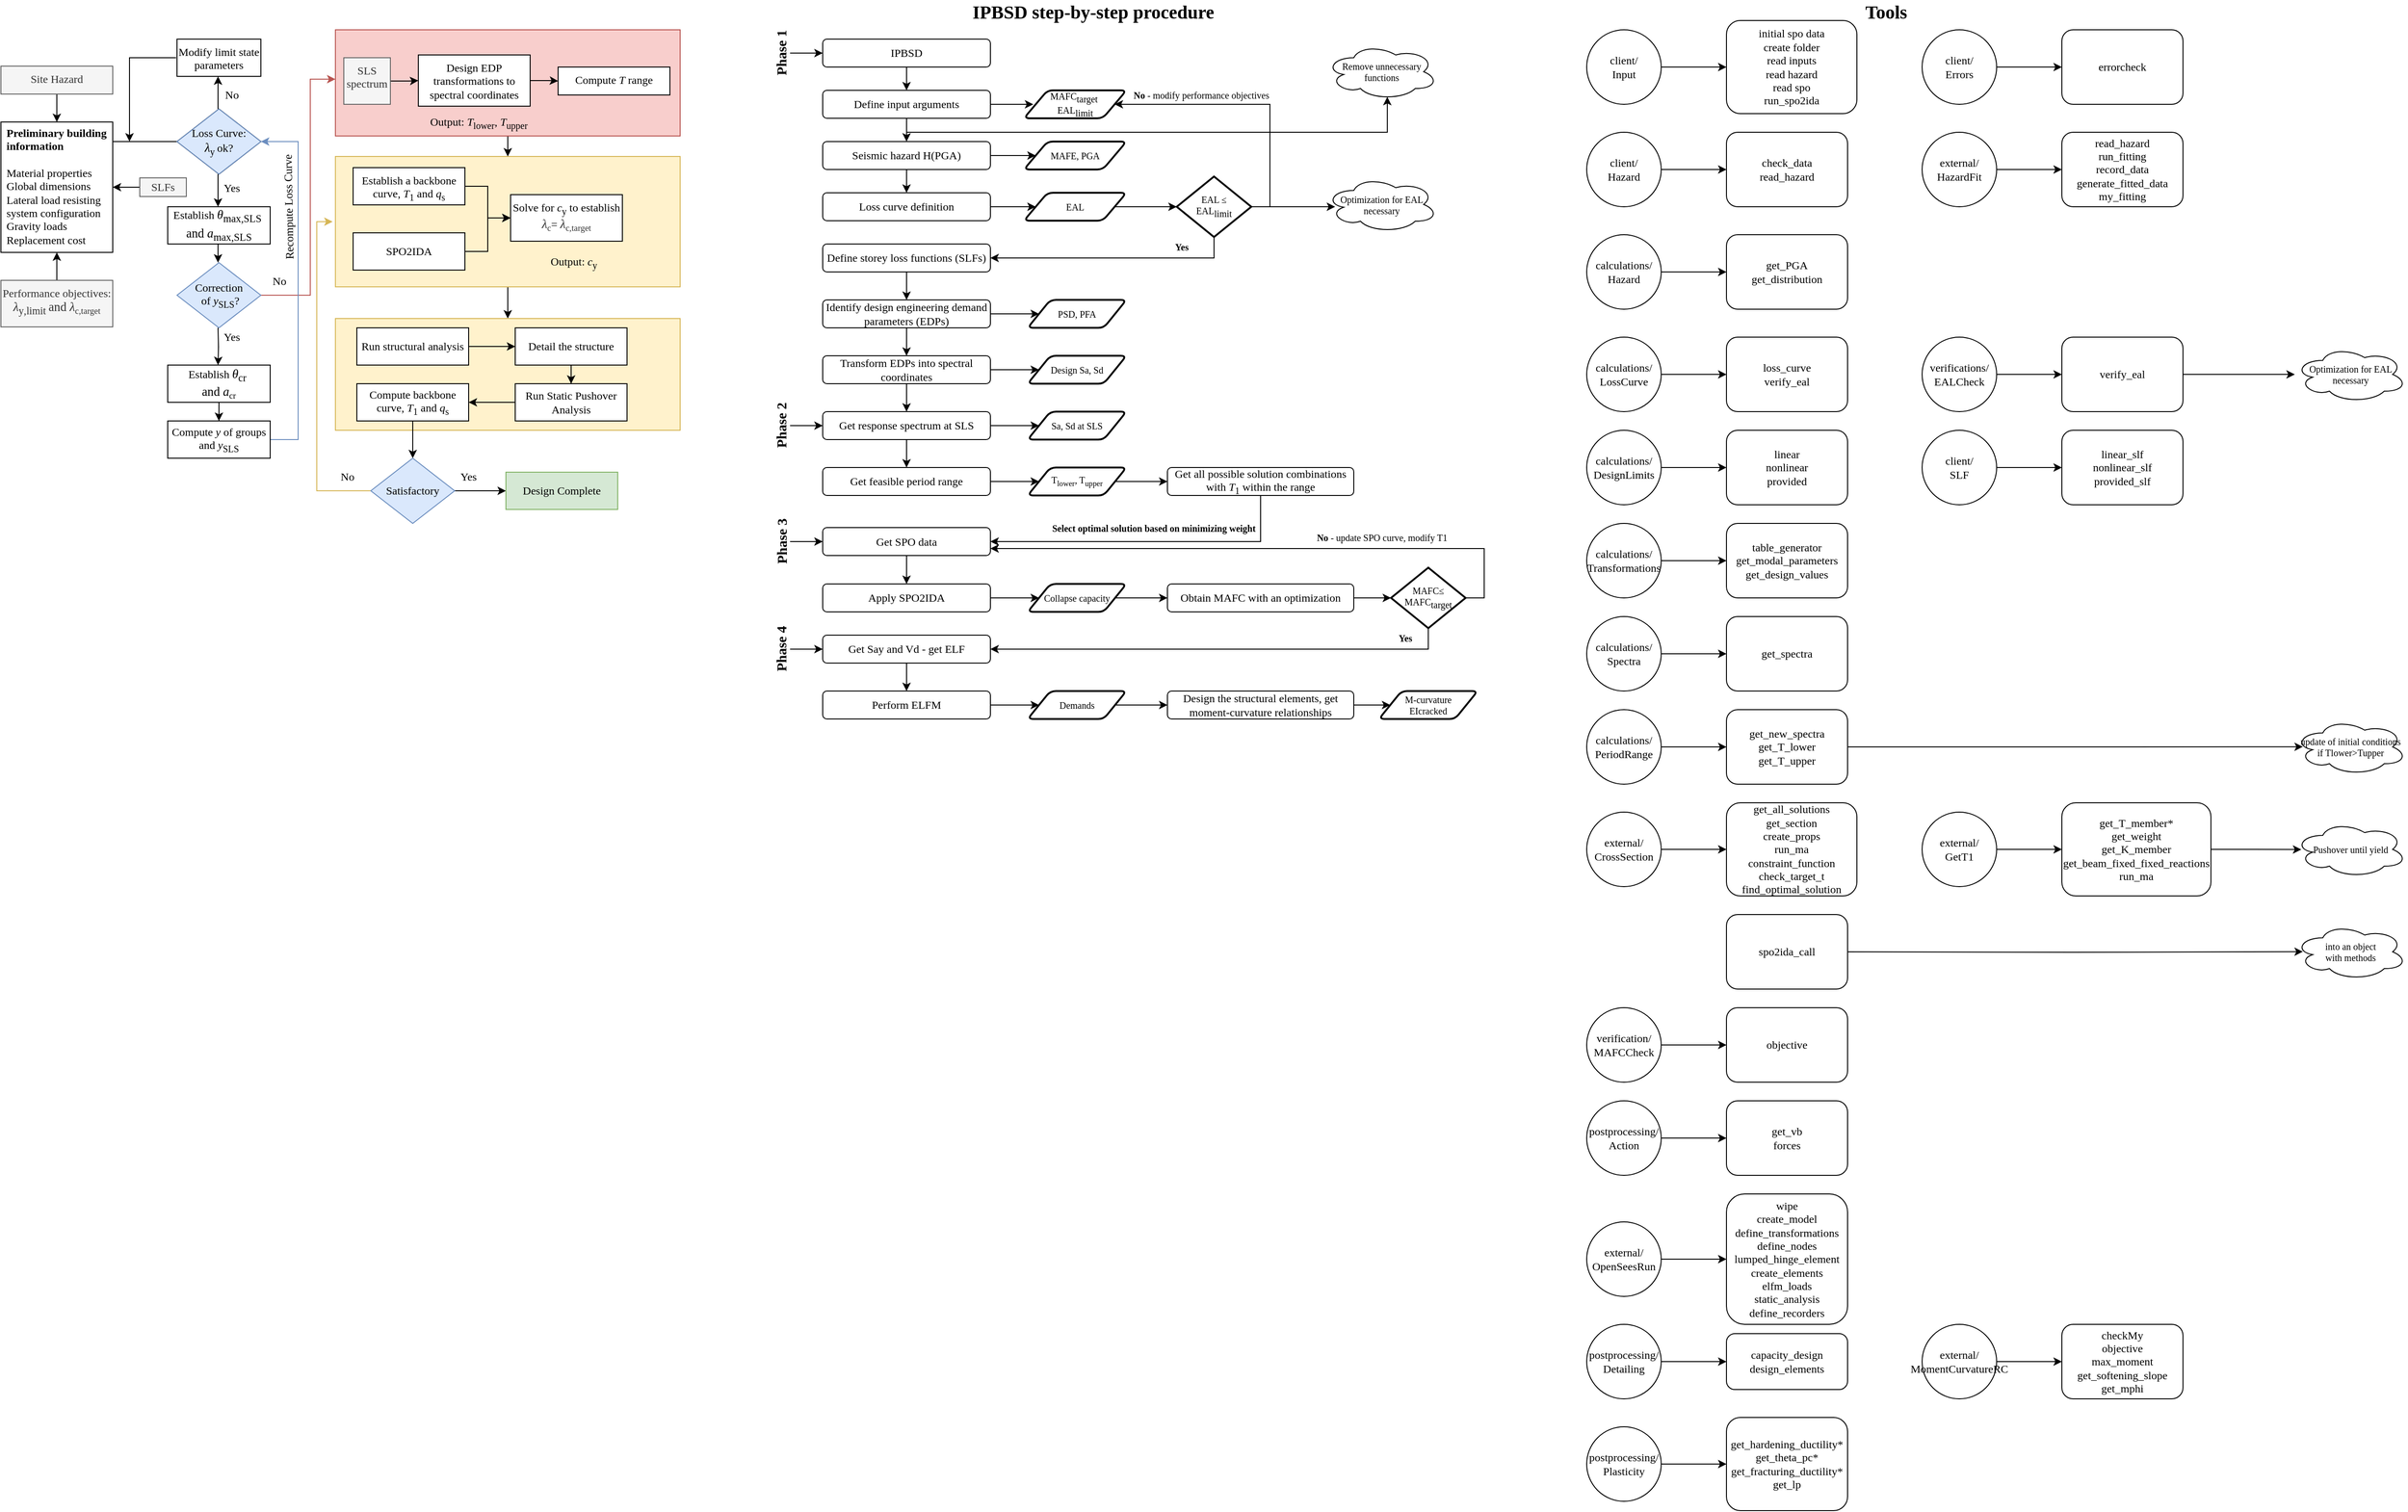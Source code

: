 <mxfile version="14.9.2" type="device"><diagram id="bcxtkrxcoTsSRY-mztzI" name="Page-1"><mxGraphModel dx="2249" dy="794" grid="1" gridSize="10" guides="0" tooltips="1" connect="1" arrows="1" fold="1" page="1" pageScale="1" pageWidth="827" pageHeight="1169" math="1" shadow="0"><root><mxCell id="0"/><mxCell id="1" parent="0"/><mxCell id="38w5mdMqX-6a5P1yOjsU-68" style="edgeStyle=orthogonalEdgeStyle;rounded=0;orthogonalLoop=1;jettySize=auto;html=1;fontFamily=Times New Roman;startArrow=none;startFill=0;endArrow=classic;endFill=1;" edge="1" parent="1" source="38w5mdMqX-6a5P1yOjsU-63" target="38w5mdMqX-6a5P1yOjsU-67"><mxGeometry relative="1" as="geometry"/></mxCell><mxCell id="38w5mdMqX-6a5P1yOjsU-63" value="" style="rounded=0;whiteSpace=wrap;html=1;fontFamily=Times New Roman;verticalAlign=middle;fillColor=#fff2cc;strokeColor=#d6b656;" vertex="1" parent="1"><mxGeometry x="-423" y="186" width="370" height="140" as="geometry"/></mxCell><mxCell id="38w5mdMqX-6a5P1yOjsU-64" style="edgeStyle=orthogonalEdgeStyle;rounded=0;orthogonalLoop=1;jettySize=auto;html=1;fontFamily=Times New Roman;startArrow=none;startFill=0;endArrow=classic;endFill=1;" edge="1" parent="1" source="38w5mdMqX-6a5P1yOjsU-61" target="38w5mdMqX-6a5P1yOjsU-63"><mxGeometry relative="1" as="geometry"/></mxCell><mxCell id="38w5mdMqX-6a5P1yOjsU-61" value="" style="rounded=0;whiteSpace=wrap;html=1;fontFamily=Times New Roman;verticalAlign=middle;fillColor=#f8cecc;strokeColor=#b85450;" vertex="1" parent="1"><mxGeometry x="-423" y="50" width="370" height="114" as="geometry"/></mxCell><mxCell id="RZ_9ieiVLJqRVPmS6mOO-3" style="edgeStyle=orthogonalEdgeStyle;rounded=0;orthogonalLoop=1;jettySize=auto;html=1;fontFamily=Garamond;" parent="1" source="RZ_9ieiVLJqRVPmS6mOO-1" target="RZ_9ieiVLJqRVPmS6mOO-2" edge="1"><mxGeometry relative="1" as="geometry"/></mxCell><mxCell id="RZ_9ieiVLJqRVPmS6mOO-1" value="IPBSD" style="rounded=1;whiteSpace=wrap;html=1;fontFamily=Garamond;" parent="1" vertex="1"><mxGeometry x="100" y="60" width="180" height="30" as="geometry"/></mxCell><mxCell id="RZ_9ieiVLJqRVPmS6mOO-7" style="edgeStyle=orthogonalEdgeStyle;rounded=0;orthogonalLoop=1;jettySize=auto;html=1;fontFamily=Garamond;" parent="1" source="RZ_9ieiVLJqRVPmS6mOO-2" target="RZ_9ieiVLJqRVPmS6mOO-6" edge="1"><mxGeometry relative="1" as="geometry"/></mxCell><mxCell id="RZ_9ieiVLJqRVPmS6mOO-17" style="edgeStyle=orthogonalEdgeStyle;rounded=0;orthogonalLoop=1;jettySize=auto;html=1;fontFamily=Garamond;" parent="1" source="RZ_9ieiVLJqRVPmS6mOO-2" edge="1"><mxGeometry relative="1" as="geometry"><mxPoint x="326" y="130" as="targetPoint"/></mxGeometry></mxCell><mxCell id="Ro4SK4nzCt3hBJphtxZi-4" style="edgeStyle=orthogonalEdgeStyle;rounded=0;orthogonalLoop=1;jettySize=auto;html=1;entryX=0.55;entryY=0.95;entryDx=0;entryDy=0;entryPerimeter=0;" parent="1" source="RZ_9ieiVLJqRVPmS6mOO-2" target="Ro4SK4nzCt3hBJphtxZi-1" edge="1"><mxGeometry relative="1" as="geometry"><Array as="points"><mxPoint x="190" y="160"/><mxPoint x="706" y="160"/></Array></mxGeometry></mxCell><mxCell id="RZ_9ieiVLJqRVPmS6mOO-2" value="Define input arguments" style="rounded=1;whiteSpace=wrap;html=1;fontFamily=Garamond;" parent="1" vertex="1"><mxGeometry x="100" y="115" width="180" height="30" as="geometry"/></mxCell><mxCell id="RZ_9ieiVLJqRVPmS6mOO-23" style="edgeStyle=orthogonalEdgeStyle;rounded=0;orthogonalLoop=1;jettySize=auto;html=1;exitX=0.5;exitY=1;exitDx=0;exitDy=0;exitPerimeter=0;entryX=1;entryY=0.5;entryDx=0;entryDy=0;fontFamily=Garamond;fontSize=10;" parent="1" source="RZ_9ieiVLJqRVPmS6mOO-5" target="RZ_9ieiVLJqRVPmS6mOO-22" edge="1"><mxGeometry relative="1" as="geometry"/></mxCell><mxCell id="RZ_9ieiVLJqRVPmS6mOO-24" style="edgeStyle=orthogonalEdgeStyle;rounded=0;orthogonalLoop=1;jettySize=auto;html=1;entryX=1;entryY=0.5;entryDx=0;entryDy=0;fontFamily=Garamond;fontSize=10;" parent="1" source="RZ_9ieiVLJqRVPmS6mOO-5" target="RZ_9ieiVLJqRVPmS6mOO-18" edge="1"><mxGeometry relative="1" as="geometry"><Array as="points"><mxPoint x="580" y="240"/><mxPoint x="580" y="130"/></Array></mxGeometry></mxCell><mxCell id="RZ_9ieiVLJqRVPmS6mOO-29" style="edgeStyle=orthogonalEdgeStyle;rounded=0;orthogonalLoop=1;jettySize=auto;html=1;exitX=1;exitY=0.5;exitDx=0;exitDy=0;exitPerimeter=0;entryX=0;entryY=0.5;entryDx=0;entryDy=0;entryPerimeter=0;fontFamily=Garamond;fontSize=10;" parent="1" source="RZ_9ieiVLJqRVPmS6mOO-5" edge="1"><mxGeometry relative="1" as="geometry"><mxPoint x="650" y="240" as="targetPoint"/></mxGeometry></mxCell><mxCell id="RZ_9ieiVLJqRVPmS6mOO-5" value="EAL ≤ &lt;br style=&quot;font-size: 10px;&quot;&gt;EAL&lt;sub style=&quot;font-size: 10px;&quot;&gt;limit&lt;/sub&gt;" style="strokeWidth=2;html=1;shape=mxgraph.flowchart.decision;whiteSpace=wrap;fontFamily=Garamond;fontSize=10;" parent="1" vertex="1"><mxGeometry x="480" y="207.5" width="80" height="65" as="geometry"/></mxCell><mxCell id="RZ_9ieiVLJqRVPmS6mOO-10" style="edgeStyle=orthogonalEdgeStyle;rounded=0;orthogonalLoop=1;jettySize=auto;html=1;fontFamily=Garamond;" parent="1" source="RZ_9ieiVLJqRVPmS6mOO-6" target="RZ_9ieiVLJqRVPmS6mOO-9" edge="1"><mxGeometry relative="1" as="geometry"/></mxCell><mxCell id="RZ_9ieiVLJqRVPmS6mOO-14" style="edgeStyle=orthogonalEdgeStyle;rounded=0;orthogonalLoop=1;jettySize=auto;html=1;entryX=0;entryY=0.5;entryDx=0;entryDy=0;fontFamily=Garamond;" parent="1" source="RZ_9ieiVLJqRVPmS6mOO-6" target="RZ_9ieiVLJqRVPmS6mOO-12" edge="1"><mxGeometry relative="1" as="geometry"/></mxCell><mxCell id="RZ_9ieiVLJqRVPmS6mOO-6" value="Seismic hazard H(PGA)" style="rounded=1;whiteSpace=wrap;html=1;fontFamily=Garamond;" parent="1" vertex="1"><mxGeometry x="100" y="170" width="180" height="30" as="geometry"/></mxCell><mxCell id="RZ_9ieiVLJqRVPmS6mOO-16" style="edgeStyle=orthogonalEdgeStyle;rounded=0;orthogonalLoop=1;jettySize=auto;html=1;exitX=1;exitY=0.5;exitDx=0;exitDy=0;fontFamily=Garamond;" parent="1" source="RZ_9ieiVLJqRVPmS6mOO-9" target="RZ_9ieiVLJqRVPmS6mOO-15" edge="1"><mxGeometry relative="1" as="geometry"/></mxCell><mxCell id="RZ_9ieiVLJqRVPmS6mOO-9" value="Loss curve definition" style="rounded=1;whiteSpace=wrap;html=1;fontFamily=Garamond;" parent="1" vertex="1"><mxGeometry x="100" y="225" width="180" height="30" as="geometry"/></mxCell><mxCell id="RZ_9ieiVLJqRVPmS6mOO-12" value="MAFE, PGA" style="shape=parallelogram;html=1;strokeWidth=2;perimeter=parallelogramPerimeter;whiteSpace=wrap;rounded=1;arcSize=12;size=0.23;fontFamily=Garamond;fontSize=10;" parent="1" vertex="1"><mxGeometry x="316" y="170" width="110" height="30" as="geometry"/></mxCell><mxCell id="RZ_9ieiVLJqRVPmS6mOO-20" style="edgeStyle=orthogonalEdgeStyle;rounded=0;orthogonalLoop=1;jettySize=auto;html=1;fontFamily=Garamond;fontSize=10;" parent="1" source="RZ_9ieiVLJqRVPmS6mOO-15" target="RZ_9ieiVLJqRVPmS6mOO-5" edge="1"><mxGeometry relative="1" as="geometry"/></mxCell><mxCell id="RZ_9ieiVLJqRVPmS6mOO-15" value="EAL" style="shape=parallelogram;html=1;strokeWidth=2;perimeter=parallelogramPerimeter;whiteSpace=wrap;rounded=1;arcSize=12;size=0.23;fontFamily=Garamond;fontSize=10;" parent="1" vertex="1"><mxGeometry x="316" y="225" width="110" height="30" as="geometry"/></mxCell><mxCell id="RZ_9ieiVLJqRVPmS6mOO-18" value="MAFC&lt;sub style=&quot;font-size: 10px;&quot;&gt;target&lt;/sub&gt;&amp;nbsp;&lt;br style=&quot;font-size: 10px;&quot;&gt;EAL&lt;sub style=&quot;font-size: 10px;&quot;&gt;limit&lt;/sub&gt;" style="shape=parallelogram;html=1;strokeWidth=2;perimeter=parallelogramPerimeter;whiteSpace=wrap;rounded=1;arcSize=12;size=0.23;fontFamily=Garamond;fontSize=10;" parent="1" vertex="1"><mxGeometry x="316" y="115" width="110" height="30" as="geometry"/></mxCell><mxCell id="RZ_9ieiVLJqRVPmS6mOO-33" style="edgeStyle=orthogonalEdgeStyle;rounded=0;orthogonalLoop=1;jettySize=auto;html=1;fontFamily=Garamond;fontSize=10;" parent="1" source="RZ_9ieiVLJqRVPmS6mOO-22" target="RZ_9ieiVLJqRVPmS6mOO-32" edge="1"><mxGeometry relative="1" as="geometry"/></mxCell><mxCell id="RZ_9ieiVLJqRVPmS6mOO-22" value="Define storey loss functions (SLFs)" style="rounded=1;whiteSpace=wrap;html=1;fontFamily=Garamond;" parent="1" vertex="1"><mxGeometry x="100" y="280" width="180" height="30" as="geometry"/></mxCell><mxCell id="RZ_9ieiVLJqRVPmS6mOO-26" value="&lt;b&gt;No &lt;/b&gt;- modify performance objectives" style="text;html=1;align=center;verticalAlign=middle;resizable=0;points=[];autosize=1;fontSize=10;fontFamily=Garamond;" parent="1" vertex="1"><mxGeometry x="426" y="110" width="160" height="20" as="geometry"/></mxCell><mxCell id="RZ_9ieiVLJqRVPmS6mOO-27" value="&lt;b&gt;Yes&lt;/b&gt;" style="text;html=1;align=center;verticalAlign=middle;resizable=0;points=[];autosize=1;fontSize=10;fontFamily=Garamond;" parent="1" vertex="1"><mxGeometry x="470" y="272.5" width="30" height="20" as="geometry"/></mxCell><mxCell id="RZ_9ieiVLJqRVPmS6mOO-31" value="&#10;&#10;&lt;!--StartFragment--&gt;&lt;span style=&quot;font-family: Garamond; font-size: 10px; font-style: normal; font-variant-ligatures: normal; font-variant-caps: normal; font-weight: 400; letter-spacing: normal; orphans: 2; text-align: center; text-indent: 0px; text-transform: none; widows: 2; word-spacing: 0px; -webkit-text-stroke-width: 0px; text-decoration-style: initial; text-decoration-color: initial; float: none; display: inline !important;&quot;&gt;Optimization for EAL necessary&lt;/span&gt;&lt;!--EndFragment--&gt;&#10;&#10;" style="ellipse;shape=cloud;whiteSpace=wrap;html=1;fontFamily=Garamond;fontSize=10;" parent="1" vertex="1"><mxGeometry x="640" y="207.5" width="120" height="60" as="geometry"/></mxCell><mxCell id="RZ_9ieiVLJqRVPmS6mOO-34" style="edgeStyle=orthogonalEdgeStyle;rounded=0;orthogonalLoop=1;jettySize=auto;html=1;fontFamily=Garamond;fontSize=10;" parent="1" source="RZ_9ieiVLJqRVPmS6mOO-32" target="RZ_9ieiVLJqRVPmS6mOO-35" edge="1"><mxGeometry relative="1" as="geometry"><mxPoint x="310" y="355" as="targetPoint"/></mxGeometry></mxCell><mxCell id="RZ_9ieiVLJqRVPmS6mOO-37" style="edgeStyle=orthogonalEdgeStyle;rounded=0;orthogonalLoop=1;jettySize=auto;html=1;fontFamily=Garamond;fontSize=10;" parent="1" source="RZ_9ieiVLJqRVPmS6mOO-32" target="RZ_9ieiVLJqRVPmS6mOO-36" edge="1"><mxGeometry relative="1" as="geometry"/></mxCell><mxCell id="RZ_9ieiVLJqRVPmS6mOO-32" value="Identify design engineering demand parameters (EDPs)" style="rounded=1;whiteSpace=wrap;html=1;fontFamily=Garamond;" parent="1" vertex="1"><mxGeometry x="100" y="340" width="180" height="30" as="geometry"/></mxCell><mxCell id="RZ_9ieiVLJqRVPmS6mOO-35" value="PSD, PFA" style="shape=parallelogram;html=1;strokeWidth=2;perimeter=parallelogramPerimeter;whiteSpace=wrap;rounded=1;arcSize=12;size=0.23;fontFamily=Garamond;fontSize=10;" parent="1" vertex="1"><mxGeometry x="320" y="340" width="106" height="30" as="geometry"/></mxCell><mxCell id="RZ_9ieiVLJqRVPmS6mOO-39" style="edgeStyle=orthogonalEdgeStyle;rounded=0;orthogonalLoop=1;jettySize=auto;html=1;fontFamily=Garamond;fontSize=10;" parent="1" source="RZ_9ieiVLJqRVPmS6mOO-36" target="RZ_9ieiVLJqRVPmS6mOO-38" edge="1"><mxGeometry relative="1" as="geometry"/></mxCell><mxCell id="RZ_9ieiVLJqRVPmS6mOO-41" style="edgeStyle=orthogonalEdgeStyle;rounded=0;orthogonalLoop=1;jettySize=auto;html=1;fontFamily=Garamond;fontSize=10;" parent="1" source="RZ_9ieiVLJqRVPmS6mOO-36" target="RZ_9ieiVLJqRVPmS6mOO-40" edge="1"><mxGeometry relative="1" as="geometry"/></mxCell><mxCell id="RZ_9ieiVLJqRVPmS6mOO-36" value="Transform EDPs into spectral coordinates" style="rounded=1;whiteSpace=wrap;html=1;fontFamily=Garamond;" parent="1" vertex="1"><mxGeometry x="100" y="400" width="180" height="30" as="geometry"/></mxCell><mxCell id="RZ_9ieiVLJqRVPmS6mOO-38" value="Design Sa, Sd" style="shape=parallelogram;html=1;strokeWidth=2;perimeter=parallelogramPerimeter;whiteSpace=wrap;rounded=1;arcSize=12;size=0.23;fontFamily=Garamond;fontSize=10;" parent="1" vertex="1"><mxGeometry x="320" y="400" width="106" height="30" as="geometry"/></mxCell><mxCell id="RZ_9ieiVLJqRVPmS6mOO-43" style="edgeStyle=orthogonalEdgeStyle;rounded=0;orthogonalLoop=1;jettySize=auto;html=1;fontFamily=Garamond;fontSize=10;" parent="1" source="RZ_9ieiVLJqRVPmS6mOO-40" target="RZ_9ieiVLJqRVPmS6mOO-42" edge="1"><mxGeometry relative="1" as="geometry"/></mxCell><mxCell id="RZ_9ieiVLJqRVPmS6mOO-45" style="edgeStyle=orthogonalEdgeStyle;rounded=0;orthogonalLoop=1;jettySize=auto;html=1;fontFamily=Garamond;fontSize=10;" parent="1" source="RZ_9ieiVLJqRVPmS6mOO-40" target="RZ_9ieiVLJqRVPmS6mOO-44" edge="1"><mxGeometry relative="1" as="geometry"/></mxCell><mxCell id="RZ_9ieiVLJqRVPmS6mOO-40" value="Get response spectrum at SLS" style="rounded=1;whiteSpace=wrap;html=1;fontFamily=Garamond;" parent="1" vertex="1"><mxGeometry x="100" y="460" width="180" height="30" as="geometry"/></mxCell><mxCell id="RZ_9ieiVLJqRVPmS6mOO-42" value="Sa, Sd at SLS" style="shape=parallelogram;html=1;strokeWidth=2;perimeter=parallelogramPerimeter;whiteSpace=wrap;rounded=1;arcSize=12;size=0.23;fontFamily=Garamond;fontSize=10;" parent="1" vertex="1"><mxGeometry x="320" y="460" width="106" height="30" as="geometry"/></mxCell><mxCell id="RZ_9ieiVLJqRVPmS6mOO-47" style="edgeStyle=orthogonalEdgeStyle;rounded=0;orthogonalLoop=1;jettySize=auto;html=1;fontFamily=Garamond;fontSize=10;" parent="1" source="RZ_9ieiVLJqRVPmS6mOO-44" target="RZ_9ieiVLJqRVPmS6mOO-46" edge="1"><mxGeometry relative="1" as="geometry"/></mxCell><mxCell id="RZ_9ieiVLJqRVPmS6mOO-44" value="Get feasible period range" style="rounded=1;whiteSpace=wrap;html=1;fontFamily=Garamond;" parent="1" vertex="1"><mxGeometry x="100" y="520" width="180" height="30" as="geometry"/></mxCell><mxCell id="RZ_9ieiVLJqRVPmS6mOO-48" style="edgeStyle=orthogonalEdgeStyle;rounded=0;orthogonalLoop=1;jettySize=auto;html=1;fontFamily=Garamond;fontSize=10;" parent="1" source="RZ_9ieiVLJqRVPmS6mOO-46" edge="1"><mxGeometry relative="1" as="geometry"><mxPoint x="470" y="535" as="targetPoint"/></mxGeometry></mxCell><mxCell id="RZ_9ieiVLJqRVPmS6mOO-46" value="T&lt;sub&gt;lower&lt;/sub&gt;, T&lt;sub&gt;upper&lt;/sub&gt;" style="shape=parallelogram;html=1;strokeWidth=2;perimeter=parallelogramPerimeter;whiteSpace=wrap;rounded=1;arcSize=12;size=0.23;fontFamily=Garamond;fontSize=10;" parent="1" vertex="1"><mxGeometry x="320" y="520" width="106" height="30" as="geometry"/></mxCell><mxCell id="RZ_9ieiVLJqRVPmS6mOO-53" style="edgeStyle=orthogonalEdgeStyle;rounded=0;orthogonalLoop=1;jettySize=auto;html=1;fontFamily=Garamond;fontSize=15;entryX=1;entryY=0.5;entryDx=0;entryDy=0;" parent="1" source="RZ_9ieiVLJqRVPmS6mOO-49" target="RZ_9ieiVLJqRVPmS6mOO-55" edge="1"><mxGeometry relative="1" as="geometry"><mxPoint x="200" y="600" as="targetPoint"/><Array as="points"><mxPoint x="570" y="600"/></Array></mxGeometry></mxCell><mxCell id="RZ_9ieiVLJqRVPmS6mOO-49" value="Get all possible solution combinations with &lt;i&gt;T&lt;/i&gt;&lt;sub&gt;1&lt;/sub&gt; within the range" style="rounded=1;whiteSpace=wrap;html=1;fontFamily=Garamond;" parent="1" vertex="1"><mxGeometry x="470" y="520" width="200" height="30" as="geometry"/></mxCell><mxCell id="fS_Z0vV7h4r5mToJwk3z-5" value="" style="edgeStyle=orthogonalEdgeStyle;rounded=0;orthogonalLoop=1;jettySize=auto;html=1;fontSize=10;" parent="1" source="RZ_9ieiVLJqRVPmS6mOO-51" target="RZ_9ieiVLJqRVPmS6mOO-1" edge="1"><mxGeometry relative="1" as="geometry"/></mxCell><mxCell id="RZ_9ieiVLJqRVPmS6mOO-51" value="Phase 1" style="text;html=1;align=center;verticalAlign=middle;resizable=0;points=[];autosize=1;fontSize=15;fontFamily=Garamond;rotation=270;fontStyle=1" parent="1" vertex="1"><mxGeometry x="25" y="65" width="60" height="20" as="geometry"/></mxCell><mxCell id="fS_Z0vV7h4r5mToJwk3z-4" value="" style="edgeStyle=orthogonalEdgeStyle;rounded=0;orthogonalLoop=1;jettySize=auto;html=1;fontSize=10;" parent="1" source="RZ_9ieiVLJqRVPmS6mOO-52" target="RZ_9ieiVLJqRVPmS6mOO-40" edge="1"><mxGeometry relative="1" as="geometry"/></mxCell><mxCell id="RZ_9ieiVLJqRVPmS6mOO-52" value="Phase 2" style="text;html=1;align=center;verticalAlign=middle;resizable=0;points=[];autosize=1;fontSize=15;fontFamily=Garamond;rotation=270;fontStyle=1" parent="1" vertex="1"><mxGeometry x="25" y="465" width="60" height="20" as="geometry"/></mxCell><mxCell id="RZ_9ieiVLJqRVPmS6mOO-54" value="&lt;b&gt;Select optimal solution based on minimizing weight&lt;/b&gt;" style="text;html=1;align=center;verticalAlign=middle;resizable=0;points=[];autosize=1;fontSize=10;fontFamily=Garamond;" parent="1" vertex="1"><mxGeometry x="335" y="575" width="240" height="20" as="geometry"/></mxCell><mxCell id="RZ_9ieiVLJqRVPmS6mOO-57" style="edgeStyle=orthogonalEdgeStyle;rounded=0;orthogonalLoop=1;jettySize=auto;html=1;fontFamily=Garamond;fontSize=15;" parent="1" source="RZ_9ieiVLJqRVPmS6mOO-55" target="RZ_9ieiVLJqRVPmS6mOO-56" edge="1"><mxGeometry relative="1" as="geometry"/></mxCell><mxCell id="RZ_9ieiVLJqRVPmS6mOO-55" value="Get SPO data" style="rounded=1;whiteSpace=wrap;html=1;fontFamily=Garamond;" parent="1" vertex="1"><mxGeometry x="100" y="584.5" width="180" height="30" as="geometry"/></mxCell><mxCell id="RZ_9ieiVLJqRVPmS6mOO-59" style="edgeStyle=orthogonalEdgeStyle;rounded=0;orthogonalLoop=1;jettySize=auto;html=1;fontFamily=Garamond;fontSize=15;" parent="1" source="RZ_9ieiVLJqRVPmS6mOO-56" target="RZ_9ieiVLJqRVPmS6mOO-58" edge="1"><mxGeometry relative="1" as="geometry"/></mxCell><mxCell id="RZ_9ieiVLJqRVPmS6mOO-56" value="Apply SPO2IDA" style="rounded=1;whiteSpace=wrap;html=1;fontFamily=Garamond;" parent="1" vertex="1"><mxGeometry x="100" y="645" width="180" height="30" as="geometry"/></mxCell><mxCell id="RZ_9ieiVLJqRVPmS6mOO-58" value="Collapse capacity" style="shape=parallelogram;html=1;strokeWidth=2;perimeter=parallelogramPerimeter;whiteSpace=wrap;rounded=1;arcSize=12;size=0.23;fontFamily=Garamond;fontSize=10;" parent="1" vertex="1"><mxGeometry x="320" y="645" width="106" height="30" as="geometry"/></mxCell><mxCell id="RZ_9ieiVLJqRVPmS6mOO-60" style="edgeStyle=orthogonalEdgeStyle;rounded=0;orthogonalLoop=1;jettySize=auto;html=1;fontFamily=Garamond;fontSize=10;" parent="1" edge="1"><mxGeometry relative="1" as="geometry"><mxPoint x="470" y="660" as="targetPoint"/><mxPoint x="413.81" y="660" as="sourcePoint"/></mxGeometry></mxCell><mxCell id="RZ_9ieiVLJqRVPmS6mOO-63" style="edgeStyle=orthogonalEdgeStyle;rounded=0;orthogonalLoop=1;jettySize=auto;html=1;entryX=0;entryY=0.5;entryDx=0;entryDy=0;entryPerimeter=0;fontFamily=Garamond;fontSize=15;" parent="1" source="RZ_9ieiVLJqRVPmS6mOO-61" target="RZ_9ieiVLJqRVPmS6mOO-62" edge="1"><mxGeometry relative="1" as="geometry"/></mxCell><mxCell id="RZ_9ieiVLJqRVPmS6mOO-61" value="Obtain MAFC with an optimization" style="rounded=1;whiteSpace=wrap;html=1;fontFamily=Garamond;" parent="1" vertex="1"><mxGeometry x="470" y="645" width="200" height="30" as="geometry"/></mxCell><mxCell id="RZ_9ieiVLJqRVPmS6mOO-64" style="edgeStyle=orthogonalEdgeStyle;rounded=0;orthogonalLoop=1;jettySize=auto;html=1;fontFamily=Garamond;fontSize=15;entryX=1;entryY=0.5;entryDx=0;entryDy=0;" parent="1" source="RZ_9ieiVLJqRVPmS6mOO-62" target="RZ_9ieiVLJqRVPmS6mOO-68" edge="1"><mxGeometry relative="1" as="geometry"><mxPoint x="280" y="720" as="targetPoint"/><Array as="points"><mxPoint x="750" y="715"/></Array></mxGeometry></mxCell><mxCell id="RZ_9ieiVLJqRVPmS6mOO-65" style="edgeStyle=orthogonalEdgeStyle;rounded=0;orthogonalLoop=1;jettySize=auto;html=1;exitX=1;exitY=0.5;exitDx=0;exitDy=0;exitPerimeter=0;fontFamily=Garamond;fontSize=15;entryX=1;entryY=0.75;entryDx=0;entryDy=0;" parent="1" source="RZ_9ieiVLJqRVPmS6mOO-62" target="RZ_9ieiVLJqRVPmS6mOO-55" edge="1"><mxGeometry relative="1" as="geometry"><mxPoint x="800" y="610" as="targetPoint"/></mxGeometry></mxCell><mxCell id="RZ_9ieiVLJqRVPmS6mOO-62" value="MAFC≤ &lt;br style=&quot;font-size: 10px;&quot;&gt;MAFC&lt;sub style=&quot;font-size: 10px;&quot;&gt;target&lt;/sub&gt;" style="strokeWidth=2;html=1;shape=mxgraph.flowchart.decision;whiteSpace=wrap;fontFamily=Garamond;fontSize=10;" parent="1" vertex="1"><mxGeometry x="710" y="627.5" width="80" height="65" as="geometry"/></mxCell><mxCell id="RZ_9ieiVLJqRVPmS6mOO-66" value="&lt;b&gt;No &lt;/b&gt;- update SPO curve, modify T1" style="text;html=1;align=center;verticalAlign=middle;resizable=0;points=[];autosize=1;fontSize=10;fontFamily=Garamond;" parent="1" vertex="1"><mxGeometry x="625" y="584.5" width="150" height="20" as="geometry"/></mxCell><mxCell id="RZ_9ieiVLJqRVPmS6mOO-67" value="&lt;b&gt;Yes&lt;/b&gt;" style="text;html=1;align=center;verticalAlign=middle;resizable=0;points=[];autosize=1;fontSize=10;fontFamily=Garamond;" parent="1" vertex="1"><mxGeometry x="710" y="692.5" width="30" height="20" as="geometry"/></mxCell><mxCell id="RZ_9ieiVLJqRVPmS6mOO-70" style="edgeStyle=orthogonalEdgeStyle;rounded=0;orthogonalLoop=1;jettySize=auto;html=1;fontFamily=Garamond;fontSize=15;" parent="1" source="RZ_9ieiVLJqRVPmS6mOO-68" target="RZ_9ieiVLJqRVPmS6mOO-69" edge="1"><mxGeometry relative="1" as="geometry"/></mxCell><mxCell id="RZ_9ieiVLJqRVPmS6mOO-68" value="Get Say and Vd - get ELF" style="rounded=1;whiteSpace=wrap;html=1;fontFamily=Garamond;" parent="1" vertex="1"><mxGeometry x="100" y="700" width="180" height="30" as="geometry"/></mxCell><mxCell id="RZ_9ieiVLJqRVPmS6mOO-72" style="edgeStyle=orthogonalEdgeStyle;rounded=0;orthogonalLoop=1;jettySize=auto;html=1;entryX=0;entryY=0.5;entryDx=0;entryDy=0;fontFamily=Garamond;fontSize=15;" parent="1" source="RZ_9ieiVLJqRVPmS6mOO-69" target="RZ_9ieiVLJqRVPmS6mOO-71" edge="1"><mxGeometry relative="1" as="geometry"/></mxCell><mxCell id="RZ_9ieiVLJqRVPmS6mOO-69" value="Perform ELFM" style="rounded=1;whiteSpace=wrap;html=1;fontFamily=Garamond;" parent="1" vertex="1"><mxGeometry x="100" y="760" width="180" height="30" as="geometry"/></mxCell><mxCell id="RZ_9ieiVLJqRVPmS6mOO-71" value="Demands" style="shape=parallelogram;html=1;strokeWidth=2;perimeter=parallelogramPerimeter;whiteSpace=wrap;rounded=1;arcSize=12;size=0.23;fontFamily=Garamond;fontSize=10;" parent="1" vertex="1"><mxGeometry x="320" y="760" width="106" height="30" as="geometry"/></mxCell><mxCell id="RZ_9ieiVLJqRVPmS6mOO-73" style="edgeStyle=orthogonalEdgeStyle;rounded=0;orthogonalLoop=1;jettySize=auto;html=1;fontFamily=Garamond;fontSize=10;" parent="1" edge="1"><mxGeometry relative="1" as="geometry"><mxPoint x="470" y="775" as="targetPoint"/><mxPoint x="413.81" y="775" as="sourcePoint"/></mxGeometry></mxCell><mxCell id="RZ_9ieiVLJqRVPmS6mOO-76" style="edgeStyle=orthogonalEdgeStyle;rounded=0;orthogonalLoop=1;jettySize=auto;html=1;fontFamily=Garamond;fontSize=15;" parent="1" source="RZ_9ieiVLJqRVPmS6mOO-74" target="RZ_9ieiVLJqRVPmS6mOO-75" edge="1"><mxGeometry relative="1" as="geometry"/></mxCell><mxCell id="RZ_9ieiVLJqRVPmS6mOO-74" value="Design the structural elements, get moment-curvature relationships" style="rounded=1;whiteSpace=wrap;html=1;fontFamily=Garamond;" parent="1" vertex="1"><mxGeometry x="470" y="760" width="200" height="30" as="geometry"/></mxCell><mxCell id="RZ_9ieiVLJqRVPmS6mOO-75" value="M-curvature&lt;br&gt;EIcracked" style="shape=parallelogram;html=1;strokeWidth=2;perimeter=parallelogramPerimeter;whiteSpace=wrap;rounded=1;arcSize=12;size=0.23;fontFamily=Garamond;fontSize=10;" parent="1" vertex="1"><mxGeometry x="697" y="760" width="106" height="30" as="geometry"/></mxCell><mxCell id="fS_Z0vV7h4r5mToJwk3z-3" value="" style="edgeStyle=orthogonalEdgeStyle;rounded=0;orthogonalLoop=1;jettySize=auto;html=1;fontSize=10;" parent="1" source="fS_Z0vV7h4r5mToJwk3z-1" target="RZ_9ieiVLJqRVPmS6mOO-55" edge="1"><mxGeometry relative="1" as="geometry"/></mxCell><mxCell id="fS_Z0vV7h4r5mToJwk3z-1" value="Phase 3" style="text;html=1;align=center;verticalAlign=middle;resizable=0;points=[];autosize=1;fontSize=15;fontFamily=Garamond;rotation=270;fontStyle=1" parent="1" vertex="1"><mxGeometry x="25" y="589.5" width="60" height="20" as="geometry"/></mxCell><mxCell id="fS_Z0vV7h4r5mToJwk3z-7" value="" style="edgeStyle=orthogonalEdgeStyle;rounded=0;orthogonalLoop=1;jettySize=auto;html=1;fontSize=10;" parent="1" source="fS_Z0vV7h4r5mToJwk3z-6" target="RZ_9ieiVLJqRVPmS6mOO-68" edge="1"><mxGeometry relative="1" as="geometry"/></mxCell><mxCell id="fS_Z0vV7h4r5mToJwk3z-6" value="Phase 4" style="text;html=1;align=center;verticalAlign=middle;resizable=0;points=[];autosize=1;fontSize=15;fontFamily=Garamond;rotation=270;fontStyle=1" parent="1" vertex="1"><mxGeometry x="25" y="705" width="60" height="20" as="geometry"/></mxCell><mxCell id="fS_Z0vV7h4r5mToJwk3z-9" value="&lt;b&gt;&lt;font style=&quot;font-size: 20px&quot;&gt;IPBSD step-by-step procedure&lt;/font&gt;&lt;/b&gt;" style="text;html=1;align=center;verticalAlign=middle;resizable=0;points=[];autosize=1;fontSize=10;fontFamily=Garamond;" parent="1" vertex="1"><mxGeometry x="255" y="20" width="270" height="20" as="geometry"/></mxCell><mxCell id="fS_Z0vV7h4r5mToJwk3z-10" value="&lt;b&gt;&lt;font style=&quot;font-size: 20px&quot;&gt;Tools&lt;/font&gt;&lt;/b&gt;" style="text;html=1;align=center;verticalAlign=middle;resizable=0;points=[];autosize=1;fontSize=10;fontFamily=Garamond;" parent="1" vertex="1"><mxGeometry x="1211" y="20" width="60" height="20" as="geometry"/></mxCell><mxCell id="Ro4SK4nzCt3hBJphtxZi-1" value="Remove unnecessary functions" style="ellipse;shape=cloud;whiteSpace=wrap;html=1;fontFamily=Garamond;fontSize=10;" parent="1" vertex="1"><mxGeometry x="640" y="65" width="120" height="60" as="geometry"/></mxCell><mxCell id="Ro4SK4nzCt3hBJphtxZi-65" style="edgeStyle=orthogonalEdgeStyle;rounded=0;orthogonalLoop=1;jettySize=auto;html=1;fontFamily=Garamond;" parent="1" source="Ro4SK4nzCt3hBJphtxZi-8" target="Ro4SK4nzCt3hBJphtxZi-10" edge="1"><mxGeometry relative="1" as="geometry"/></mxCell><mxCell id="Ro4SK4nzCt3hBJphtxZi-8" value="&lt;font face=&quot;Garamond&quot;&gt;client/&lt;br&gt;Input&lt;/font&gt;" style="ellipse;whiteSpace=wrap;html=1;aspect=fixed;" parent="1" vertex="1"><mxGeometry x="920" y="50" width="80" height="80" as="geometry"/></mxCell><mxCell id="Ro4SK4nzCt3hBJphtxZi-10" value="&lt;span style=&quot;font-family: &amp;#34;garamond&amp;#34; ; font-size: 12px ; font-style: normal ; font-weight: 400 ; letter-spacing: normal ; text-align: center ; text-indent: 0px ; text-transform: none ; word-spacing: 0px ; float: none ; display: inline&quot;&gt;initial spo data&lt;/span&gt;&lt;br style=&quot;font-family: &amp;#34;garamond&amp;#34; ; font-size: 12px ; font-style: normal ; font-weight: 400 ; letter-spacing: normal ; text-align: center ; text-indent: 0px ; text-transform: none ; word-spacing: 0px&quot;&gt;&lt;span style=&quot;font-family: &amp;#34;garamond&amp;#34; ; font-size: 12px ; font-style: normal ; font-weight: 400 ; letter-spacing: normal ; text-align: center ; text-indent: 0px ; text-transform: none ; word-spacing: 0px ; float: none ; display: inline&quot;&gt;create folder&lt;/span&gt;&lt;br style=&quot;font-family: &amp;#34;garamond&amp;#34; ; font-size: 12px ; font-style: normal ; font-weight: 400 ; letter-spacing: normal ; text-align: center ; text-indent: 0px ; text-transform: none ; word-spacing: 0px&quot;&gt;&lt;span style=&quot;font-family: &amp;#34;garamond&amp;#34; ; font-size: 12px ; font-style: normal ; font-weight: 400 ; letter-spacing: normal ; text-align: center ; text-indent: 0px ; text-transform: none ; word-spacing: 0px ; float: none ; display: inline&quot;&gt;read inputs&lt;/span&gt;&lt;br style=&quot;font-family: &amp;#34;garamond&amp;#34; ; font-size: 12px ; font-style: normal ; font-weight: 400 ; letter-spacing: normal ; text-align: center ; text-indent: 0px ; text-transform: none ; word-spacing: 0px&quot;&gt;&lt;span style=&quot;font-family: &amp;#34;garamond&amp;#34; ; font-size: 12px ; font-style: normal ; font-weight: 400 ; letter-spacing: normal ; text-align: center ; text-indent: 0px ; text-transform: none ; word-spacing: 0px ; float: none ; display: inline&quot;&gt;read hazard&lt;/span&gt;&lt;br style=&quot;font-family: &amp;#34;garamond&amp;#34; ; font-size: 12px ; font-style: normal ; font-weight: 400 ; letter-spacing: normal ; text-align: center ; text-indent: 0px ; text-transform: none ; word-spacing: 0px&quot;&gt;&lt;span style=&quot;font-family: &amp;#34;garamond&amp;#34; ; font-size: 12px ; font-style: normal ; font-weight: 400 ; letter-spacing: normal ; text-align: center ; text-indent: 0px ; text-transform: none ; word-spacing: 0px ; float: none ; display: inline&quot;&gt;read spo&lt;br&gt;&lt;/span&gt;run_spo2ida" style="rounded=1;whiteSpace=wrap;html=1;fontFamily=Garamond;" parent="1" vertex="1"><mxGeometry x="1070" y="40" width="140" height="100" as="geometry"/></mxCell><mxCell id="Ro4SK4nzCt3hBJphtxZi-13" style="edgeStyle=orthogonalEdgeStyle;rounded=0;orthogonalLoop=1;jettySize=auto;html=1;entryX=0;entryY=0.5;entryDx=0;entryDy=0;fontFamily=Garamond;" parent="1" source="Ro4SK4nzCt3hBJphtxZi-14" target="Ro4SK4nzCt3hBJphtxZi-15" edge="1"><mxGeometry relative="1" as="geometry"/></mxCell><mxCell id="Ro4SK4nzCt3hBJphtxZi-14" value="&lt;font face=&quot;Garamond&quot;&gt;client/&lt;br&gt;Errors&lt;/font&gt;" style="ellipse;whiteSpace=wrap;html=1;aspect=fixed;" parent="1" vertex="1"><mxGeometry x="1280" y="50" width="80" height="80" as="geometry"/></mxCell><mxCell id="Ro4SK4nzCt3hBJphtxZi-15" value="errorcheck" style="rounded=1;whiteSpace=wrap;html=1;fontFamily=Garamond;" parent="1" vertex="1"><mxGeometry x="1430" y="50" width="130" height="80" as="geometry"/></mxCell><mxCell id="Ro4SK4nzCt3hBJphtxZi-16" style="edgeStyle=orthogonalEdgeStyle;rounded=0;orthogonalLoop=1;jettySize=auto;html=1;entryX=0;entryY=0.5;entryDx=0;entryDy=0;fontFamily=Garamond;" parent="1" source="Ro4SK4nzCt3hBJphtxZi-17" target="Ro4SK4nzCt3hBJphtxZi-18" edge="1"><mxGeometry relative="1" as="geometry"/></mxCell><mxCell id="Ro4SK4nzCt3hBJphtxZi-17" value="&lt;font face=&quot;Garamond&quot;&gt;client/&lt;br&gt;Hazard&lt;/font&gt;" style="ellipse;whiteSpace=wrap;html=1;aspect=fixed;" parent="1" vertex="1"><mxGeometry x="920" y="160" width="80" height="80" as="geometry"/></mxCell><mxCell id="Ro4SK4nzCt3hBJphtxZi-18" value="check_data&lt;br&gt;read_hazard" style="rounded=1;whiteSpace=wrap;html=1;fontFamily=Garamond;" parent="1" vertex="1"><mxGeometry x="1070" y="160" width="130" height="80" as="geometry"/></mxCell><mxCell id="Ro4SK4nzCt3hBJphtxZi-19" style="edgeStyle=orthogonalEdgeStyle;rounded=0;orthogonalLoop=1;jettySize=auto;html=1;entryX=0;entryY=0.5;entryDx=0;entryDy=0;fontFamily=Garamond;" parent="1" source="Ro4SK4nzCt3hBJphtxZi-20" target="Ro4SK4nzCt3hBJphtxZi-21" edge="1"><mxGeometry relative="1" as="geometry"/></mxCell><mxCell id="Ro4SK4nzCt3hBJphtxZi-20" value="&lt;font face=&quot;Garamond&quot;&gt;external/&lt;br&gt;HazardFit&lt;/font&gt;" style="ellipse;whiteSpace=wrap;html=1;aspect=fixed;" parent="1" vertex="1"><mxGeometry x="1280" y="160" width="80" height="80" as="geometry"/></mxCell><mxCell id="Ro4SK4nzCt3hBJphtxZi-21" value="read_hazard&lt;br&gt;run_fitting&lt;br&gt;record_data&lt;br&gt;generate_fitted_data&lt;br&gt;my_fitting" style="rounded=1;whiteSpace=wrap;html=1;fontFamily=Garamond;" parent="1" vertex="1"><mxGeometry x="1430" y="160" width="130" height="80" as="geometry"/></mxCell><mxCell id="Ro4SK4nzCt3hBJphtxZi-22" style="edgeStyle=orthogonalEdgeStyle;rounded=0;orthogonalLoop=1;jettySize=auto;html=1;entryX=0;entryY=0.5;entryDx=0;entryDy=0;fontFamily=Garamond;" parent="1" source="Ro4SK4nzCt3hBJphtxZi-23" target="Ro4SK4nzCt3hBJphtxZi-24" edge="1"><mxGeometry relative="1" as="geometry"/></mxCell><mxCell id="Ro4SK4nzCt3hBJphtxZi-23" value="&lt;font face=&quot;Garamond&quot;&gt;calculations/&lt;br&gt;Hazard&lt;/font&gt;" style="ellipse;whiteSpace=wrap;html=1;aspect=fixed;" parent="1" vertex="1"><mxGeometry x="920" y="270" width="80" height="80" as="geometry"/></mxCell><mxCell id="Ro4SK4nzCt3hBJphtxZi-24" value="get_PGA&lt;br&gt;get_distribution" style="rounded=1;whiteSpace=wrap;html=1;fontFamily=Garamond;" parent="1" vertex="1"><mxGeometry x="1070" y="270" width="130" height="80" as="geometry"/></mxCell><mxCell id="Ro4SK4nzCt3hBJphtxZi-25" style="edgeStyle=orthogonalEdgeStyle;rounded=0;orthogonalLoop=1;jettySize=auto;html=1;entryX=0;entryY=0.5;entryDx=0;entryDy=0;fontFamily=Garamond;" parent="1" source="Ro4SK4nzCt3hBJphtxZi-26" target="Ro4SK4nzCt3hBJphtxZi-27" edge="1"><mxGeometry relative="1" as="geometry"/></mxCell><mxCell id="Ro4SK4nzCt3hBJphtxZi-26" value="&lt;font face=&quot;Garamond&quot;&gt;calculations/&lt;br&gt;LossCurve&lt;/font&gt;" style="ellipse;whiteSpace=wrap;html=1;aspect=fixed;" parent="1" vertex="1"><mxGeometry x="920" y="380" width="80" height="80" as="geometry"/></mxCell><mxCell id="Ro4SK4nzCt3hBJphtxZi-27" value="loss_curve&lt;br&gt;verify_eal" style="rounded=1;whiteSpace=wrap;html=1;fontFamily=Garamond;" parent="1" vertex="1"><mxGeometry x="1070" y="380" width="130" height="80" as="geometry"/></mxCell><mxCell id="Ro4SK4nzCt3hBJphtxZi-28" style="edgeStyle=orthogonalEdgeStyle;rounded=0;orthogonalLoop=1;jettySize=auto;html=1;entryX=0;entryY=0.5;entryDx=0;entryDy=0;fontFamily=Garamond;" parent="1" source="Ro4SK4nzCt3hBJphtxZi-29" target="Ro4SK4nzCt3hBJphtxZi-30" edge="1"><mxGeometry relative="1" as="geometry"/></mxCell><mxCell id="Ro4SK4nzCt3hBJphtxZi-29" value="&lt;font face=&quot;Garamond&quot;&gt;verifications/&lt;br&gt;EALCheck&lt;/font&gt;" style="ellipse;whiteSpace=wrap;html=1;aspect=fixed;" parent="1" vertex="1"><mxGeometry x="1280" y="380" width="80" height="80" as="geometry"/></mxCell><mxCell id="Ro4SK4nzCt3hBJphtxZi-30" value="verify_eal" style="rounded=1;whiteSpace=wrap;html=1;fontFamily=Garamond;" parent="1" vertex="1"><mxGeometry x="1430" y="380" width="130" height="80" as="geometry"/></mxCell><mxCell id="Ro4SK4nzCt3hBJphtxZi-32" value="&#10;&#10;&lt;!--StartFragment--&gt;&lt;span style=&quot;font-family: Garamond; font-size: 10px; font-style: normal; font-variant-ligatures: normal; font-variant-caps: normal; font-weight: 400; letter-spacing: normal; orphans: 2; text-align: center; text-indent: 0px; text-transform: none; widows: 2; word-spacing: 0px; -webkit-text-stroke-width: 0px; text-decoration-style: initial; text-decoration-color: initial; float: none; display: inline !important;&quot;&gt;Optimization for EAL necessary&lt;/span&gt;&lt;!--EndFragment--&gt;&#10;&#10;" style="ellipse;shape=cloud;whiteSpace=wrap;html=1;fontFamily=Garamond;fontSize=10;" parent="1" vertex="1"><mxGeometry x="1680" y="390" width="120" height="60" as="geometry"/></mxCell><mxCell id="Ro4SK4nzCt3hBJphtxZi-33" style="edgeStyle=orthogonalEdgeStyle;rounded=0;orthogonalLoop=1;jettySize=auto;html=1;fontFamily=Garamond;" parent="1" source="Ro4SK4nzCt3hBJphtxZi-30" target="Ro4SK4nzCt3hBJphtxZi-32" edge="1"><mxGeometry relative="1" as="geometry"><mxPoint x="1680" y="420" as="targetPoint"/><mxPoint x="1550" y="420" as="sourcePoint"/></mxGeometry></mxCell><mxCell id="Ro4SK4nzCt3hBJphtxZi-34" style="edgeStyle=orthogonalEdgeStyle;rounded=0;orthogonalLoop=1;jettySize=auto;html=1;entryX=0;entryY=0.5;entryDx=0;entryDy=0;fontFamily=Garamond;" parent="1" source="Ro4SK4nzCt3hBJphtxZi-35" target="Ro4SK4nzCt3hBJphtxZi-36" edge="1"><mxGeometry relative="1" as="geometry"/></mxCell><mxCell id="Ro4SK4nzCt3hBJphtxZi-35" value="&lt;font face=&quot;Garamond&quot;&gt;calculations/&lt;br&gt;DesignLimits&lt;br&gt;&lt;/font&gt;" style="ellipse;whiteSpace=wrap;html=1;aspect=fixed;" parent="1" vertex="1"><mxGeometry x="920" y="480" width="80" height="80" as="geometry"/></mxCell><mxCell id="Ro4SK4nzCt3hBJphtxZi-36" value="linear&lt;br&gt;nonlinear&lt;br&gt;provided&lt;br&gt;" style="rounded=1;whiteSpace=wrap;html=1;fontFamily=Garamond;" parent="1" vertex="1"><mxGeometry x="1070" y="480" width="130" height="80" as="geometry"/></mxCell><mxCell id="Ro4SK4nzCt3hBJphtxZi-37" style="edgeStyle=orthogonalEdgeStyle;rounded=0;orthogonalLoop=1;jettySize=auto;html=1;entryX=0;entryY=0.5;entryDx=0;entryDy=0;fontFamily=Garamond;" parent="1" source="Ro4SK4nzCt3hBJphtxZi-38" target="Ro4SK4nzCt3hBJphtxZi-39" edge="1"><mxGeometry relative="1" as="geometry"/></mxCell><mxCell id="Ro4SK4nzCt3hBJphtxZi-38" value="&lt;font face=&quot;Garamond&quot;&gt;client/&lt;br&gt;SLF&lt;/font&gt;" style="ellipse;whiteSpace=wrap;html=1;aspect=fixed;" parent="1" vertex="1"><mxGeometry x="1280" y="480" width="80" height="80" as="geometry"/></mxCell><mxCell id="Ro4SK4nzCt3hBJphtxZi-39" value="linear_slf&lt;br&gt;nonlinear_slf&lt;br&gt;provided_slf" style="rounded=1;whiteSpace=wrap;html=1;fontFamily=Garamond;" parent="1" vertex="1"><mxGeometry x="1430" y="480" width="130" height="80" as="geometry"/></mxCell><mxCell id="Ro4SK4nzCt3hBJphtxZi-40" style="edgeStyle=orthogonalEdgeStyle;rounded=0;orthogonalLoop=1;jettySize=auto;html=1;entryX=0;entryY=0.5;entryDx=0;entryDy=0;fontFamily=Garamond;" parent="1" source="Ro4SK4nzCt3hBJphtxZi-41" target="Ro4SK4nzCt3hBJphtxZi-42" edge="1"><mxGeometry relative="1" as="geometry"/></mxCell><mxCell id="Ro4SK4nzCt3hBJphtxZi-41" value="&lt;font face=&quot;Garamond&quot;&gt;calculations/&lt;br&gt;Transformations&lt;br&gt;&lt;/font&gt;" style="ellipse;whiteSpace=wrap;html=1;aspect=fixed;" parent="1" vertex="1"><mxGeometry x="920" y="580" width="80" height="80" as="geometry"/></mxCell><mxCell id="Ro4SK4nzCt3hBJphtxZi-42" value="table_generator&lt;br&gt;get_modal_parameters&lt;br&gt;get_design_values" style="rounded=1;whiteSpace=wrap;html=1;fontFamily=Garamond;" parent="1" vertex="1"><mxGeometry x="1070" y="580" width="130" height="80" as="geometry"/></mxCell><mxCell id="Ro4SK4nzCt3hBJphtxZi-43" style="edgeStyle=orthogonalEdgeStyle;rounded=0;orthogonalLoop=1;jettySize=auto;html=1;entryX=0;entryY=0.5;entryDx=0;entryDy=0;fontFamily=Garamond;" parent="1" source="Ro4SK4nzCt3hBJphtxZi-44" target="Ro4SK4nzCt3hBJphtxZi-45" edge="1"><mxGeometry relative="1" as="geometry"/></mxCell><mxCell id="Ro4SK4nzCt3hBJphtxZi-44" value="&lt;font face=&quot;Garamond&quot;&gt;calculations/&lt;br&gt;Spectra&lt;br&gt;&lt;/font&gt;" style="ellipse;whiteSpace=wrap;html=1;aspect=fixed;" parent="1" vertex="1"><mxGeometry x="920" y="680" width="80" height="80" as="geometry"/></mxCell><mxCell id="Ro4SK4nzCt3hBJphtxZi-45" value="get_spectra" style="rounded=1;whiteSpace=wrap;html=1;fontFamily=Garamond;" parent="1" vertex="1"><mxGeometry x="1070" y="680" width="130" height="80" as="geometry"/></mxCell><mxCell id="Ro4SK4nzCt3hBJphtxZi-46" style="edgeStyle=orthogonalEdgeStyle;rounded=0;orthogonalLoop=1;jettySize=auto;html=1;entryX=0;entryY=0.5;entryDx=0;entryDy=0;fontFamily=Garamond;" parent="1" source="Ro4SK4nzCt3hBJphtxZi-47" target="Ro4SK4nzCt3hBJphtxZi-48" edge="1"><mxGeometry relative="1" as="geometry"/></mxCell><mxCell id="Ro4SK4nzCt3hBJphtxZi-47" value="&lt;font face=&quot;Garamond&quot;&gt;calculations/&lt;br&gt;PeriodRange&lt;br&gt;&lt;/font&gt;" style="ellipse;whiteSpace=wrap;html=1;aspect=fixed;" parent="1" vertex="1"><mxGeometry x="920" y="780" width="80" height="80" as="geometry"/></mxCell><mxCell id="Ro4SK4nzCt3hBJphtxZi-50" style="edgeStyle=orthogonalEdgeStyle;rounded=0;orthogonalLoop=1;jettySize=auto;html=1;fontFamily=Garamond;entryX=0.072;entryY=0.497;entryDx=0;entryDy=0;entryPerimeter=0;" parent="1" source="Ro4SK4nzCt3hBJphtxZi-48" target="Ro4SK4nzCt3hBJphtxZi-49" edge="1"><mxGeometry relative="1" as="geometry"><mxPoint x="1660.0" y="820" as="targetPoint"/></mxGeometry></mxCell><mxCell id="Ro4SK4nzCt3hBJphtxZi-48" value="get_new_spectra&lt;br&gt;get_T_lower&lt;br&gt;get_T_upper" style="rounded=1;whiteSpace=wrap;html=1;fontFamily=Garamond;" parent="1" vertex="1"><mxGeometry x="1070" y="780" width="130" height="80" as="geometry"/></mxCell><mxCell id="Ro4SK4nzCt3hBJphtxZi-49" value="update of initial conditions &lt;br&gt;if Tlower&amp;gt;Tupper" style="ellipse;shape=cloud;whiteSpace=wrap;html=1;fontFamily=Garamond;fontSize=10;" parent="1" vertex="1"><mxGeometry x="1680" y="790" width="120" height="60" as="geometry"/></mxCell><mxCell id="Ro4SK4nzCt3hBJphtxZi-54" style="edgeStyle=orthogonalEdgeStyle;rounded=0;orthogonalLoop=1;jettySize=auto;html=1;entryX=0;entryY=0.5;entryDx=0;entryDy=0;fontFamily=Garamond;" parent="1" source="Ro4SK4nzCt3hBJphtxZi-55" target="Ro4SK4nzCt3hBJphtxZi-56" edge="1"><mxGeometry relative="1" as="geometry"/></mxCell><mxCell id="Ro4SK4nzCt3hBJphtxZi-55" value="&lt;font face=&quot;Garamond&quot;&gt;external/&lt;br&gt;CrossSection&lt;br&gt;&lt;/font&gt;" style="ellipse;whiteSpace=wrap;html=1;aspect=fixed;" parent="1" vertex="1"><mxGeometry x="920" y="890" width="80" height="80" as="geometry"/></mxCell><mxCell id="Ro4SK4nzCt3hBJphtxZi-56" value="get_all_solutions&lt;br&gt;get_section&lt;br&gt;create_props&lt;br&gt;run_ma&lt;br&gt;constraint_function&lt;br&gt;check_target_t&lt;br&gt;find_optimal_solution" style="rounded=1;whiteSpace=wrap;html=1;fontFamily=Garamond;" parent="1" vertex="1"><mxGeometry x="1070" y="880" width="140" height="100" as="geometry"/></mxCell><mxCell id="Ro4SK4nzCt3hBJphtxZi-57" style="edgeStyle=orthogonalEdgeStyle;rounded=0;orthogonalLoop=1;jettySize=auto;html=1;entryX=0;entryY=0.5;entryDx=0;entryDy=0;fontFamily=Garamond;" parent="1" source="Ro4SK4nzCt3hBJphtxZi-58" target="Ro4SK4nzCt3hBJphtxZi-59" edge="1"><mxGeometry relative="1" as="geometry"/></mxCell><mxCell id="Ro4SK4nzCt3hBJphtxZi-58" value="&lt;font face=&quot;Garamond&quot;&gt;external/&lt;br&gt;GetT1&lt;br&gt;&lt;/font&gt;" style="ellipse;whiteSpace=wrap;html=1;aspect=fixed;" parent="1" vertex="1"><mxGeometry x="1280" y="890" width="80" height="80" as="geometry"/></mxCell><mxCell id="Ro4SK4nzCt3hBJphtxZi-61" style="edgeStyle=orthogonalEdgeStyle;rounded=0;orthogonalLoop=1;jettySize=auto;html=1;fontFamily=Garamond;entryX=0.058;entryY=0.502;entryDx=0;entryDy=0;entryPerimeter=0;" parent="1" source="Ro4SK4nzCt3hBJphtxZi-59" target="Ro4SK4nzCt3hBJphtxZi-60" edge="1"><mxGeometry relative="1" as="geometry"><mxPoint x="1670" y="930" as="targetPoint"/></mxGeometry></mxCell><mxCell id="Ro4SK4nzCt3hBJphtxZi-59" value="get_T_member*&lt;br&gt;get_weight&lt;br&gt;get_K_member&lt;br&gt;get_beam_fixed_fixed_reactions&lt;br&gt;run_ma" style="rounded=1;whiteSpace=wrap;html=1;fontFamily=Garamond;" parent="1" vertex="1"><mxGeometry x="1430" y="880" width="160" height="100" as="geometry"/></mxCell><mxCell id="Ro4SK4nzCt3hBJphtxZi-60" value="Pushover until yield" style="ellipse;shape=cloud;whiteSpace=wrap;html=1;fontFamily=Garamond;fontSize=10;" parent="1" vertex="1"><mxGeometry x="1680" y="900" width="120" height="60" as="geometry"/></mxCell><mxCell id="Ro4SK4nzCt3hBJphtxZi-66" value="spo2ida_call" style="rounded=1;whiteSpace=wrap;html=1;fontFamily=Garamond;" parent="1" vertex="1"><mxGeometry x="1070" y="1000" width="130" height="80" as="geometry"/></mxCell><mxCell id="Ro4SK4nzCt3hBJphtxZi-67" style="edgeStyle=orthogonalEdgeStyle;rounded=0;orthogonalLoop=1;jettySize=auto;html=1;fontFamily=Garamond;entryX=0.072;entryY=0.497;entryDx=0;entryDy=0;entryPerimeter=0;" parent="1" target="Ro4SK4nzCt3hBJphtxZi-68" edge="1"><mxGeometry relative="1" as="geometry"><mxPoint x="1660.0" y="1040" as="targetPoint"/><mxPoint x="1200" y="1040" as="sourcePoint"/></mxGeometry></mxCell><mxCell id="Ro4SK4nzCt3hBJphtxZi-68" value="into an object&lt;br&gt;with methods" style="ellipse;shape=cloud;whiteSpace=wrap;html=1;fontFamily=Garamond;fontSize=10;" parent="1" vertex="1"><mxGeometry x="1680" y="1010" width="120" height="60" as="geometry"/></mxCell><mxCell id="Ro4SK4nzCt3hBJphtxZi-70" style="edgeStyle=orthogonalEdgeStyle;rounded=0;orthogonalLoop=1;jettySize=auto;html=1;entryX=0;entryY=0.5;entryDx=0;entryDy=0;fontFamily=Garamond;" parent="1" source="Ro4SK4nzCt3hBJphtxZi-71" target="Ro4SK4nzCt3hBJphtxZi-72" edge="1"><mxGeometry relative="1" as="geometry"/></mxCell><mxCell id="Ro4SK4nzCt3hBJphtxZi-71" value="&lt;font face=&quot;Garamond&quot;&gt;verification/&lt;br&gt;MAFCCheck&lt;br&gt;&lt;/font&gt;" style="ellipse;whiteSpace=wrap;html=1;aspect=fixed;" parent="1" vertex="1"><mxGeometry x="920" y="1100" width="80" height="80" as="geometry"/></mxCell><mxCell id="Ro4SK4nzCt3hBJphtxZi-72" value="objective" style="rounded=1;whiteSpace=wrap;html=1;fontFamily=Garamond;" parent="1" vertex="1"><mxGeometry x="1070" y="1100" width="130" height="80" as="geometry"/></mxCell><mxCell id="ZTFTQWj-mqRN2pgmwCJa-1" style="edgeStyle=orthogonalEdgeStyle;rounded=0;orthogonalLoop=1;jettySize=auto;html=1;entryX=0;entryY=0.5;entryDx=0;entryDy=0;fontFamily=Garamond;" parent="1" source="ZTFTQWj-mqRN2pgmwCJa-2" target="ZTFTQWj-mqRN2pgmwCJa-3" edge="1"><mxGeometry relative="1" as="geometry"/></mxCell><mxCell id="ZTFTQWj-mqRN2pgmwCJa-2" value="&lt;font face=&quot;Garamond&quot;&gt;postprocessing/&lt;br&gt;Action&lt;br&gt;&lt;/font&gt;" style="ellipse;whiteSpace=wrap;html=1;aspect=fixed;" parent="1" vertex="1"><mxGeometry x="920" y="1200" width="80" height="80" as="geometry"/></mxCell><mxCell id="ZTFTQWj-mqRN2pgmwCJa-3" value="get_vb&lt;br&gt;forces" style="rounded=1;whiteSpace=wrap;html=1;fontFamily=Garamond;" parent="1" vertex="1"><mxGeometry x="1070" y="1200" width="130" height="80" as="geometry"/></mxCell><mxCell id="ZTFTQWj-mqRN2pgmwCJa-4" style="edgeStyle=orthogonalEdgeStyle;rounded=0;orthogonalLoop=1;jettySize=auto;html=1;entryX=0;entryY=0.5;entryDx=0;entryDy=0;fontFamily=Garamond;" parent="1" source="ZTFTQWj-mqRN2pgmwCJa-5" target="ZTFTQWj-mqRN2pgmwCJa-6" edge="1"><mxGeometry relative="1" as="geometry"/></mxCell><mxCell id="ZTFTQWj-mqRN2pgmwCJa-5" value="&lt;font face=&quot;Garamond&quot;&gt;external/&lt;br&gt;OpenSeesRun&lt;br&gt;&lt;/font&gt;" style="ellipse;whiteSpace=wrap;html=1;aspect=fixed;" parent="1" vertex="1"><mxGeometry x="920" y="1330" width="80" height="80" as="geometry"/></mxCell><mxCell id="ZTFTQWj-mqRN2pgmwCJa-6" value="wipe&lt;br&gt;create_model&lt;br&gt;define_transformations&lt;br&gt;define_nodes&lt;br&gt;lumped_hinge_element&lt;br&gt;create_elements&lt;br&gt;elfm_loads&lt;br&gt;static_analysis&lt;br&gt;define_recorders" style="rounded=1;whiteSpace=wrap;html=1;fontFamily=Garamond;" parent="1" vertex="1"><mxGeometry x="1070" y="1300" width="130" height="140" as="geometry"/></mxCell><mxCell id="ZTFTQWj-mqRN2pgmwCJa-7" style="edgeStyle=orthogonalEdgeStyle;rounded=0;orthogonalLoop=1;jettySize=auto;html=1;entryX=0;entryY=0.5;entryDx=0;entryDy=0;fontFamily=Garamond;" parent="1" source="ZTFTQWj-mqRN2pgmwCJa-8" target="ZTFTQWj-mqRN2pgmwCJa-9" edge="1"><mxGeometry relative="1" as="geometry"/></mxCell><mxCell id="ZTFTQWj-mqRN2pgmwCJa-8" value="&lt;font face=&quot;Garamond&quot;&gt;postprocessing/&lt;br&gt;Detailing&lt;br&gt;&lt;/font&gt;" style="ellipse;whiteSpace=wrap;html=1;aspect=fixed;" parent="1" vertex="1"><mxGeometry x="920" y="1440" width="80" height="80" as="geometry"/></mxCell><mxCell id="ZTFTQWj-mqRN2pgmwCJa-9" value="capacity_design&lt;br&gt;design_elements" style="rounded=1;whiteSpace=wrap;html=1;fontFamily=Garamond;" parent="1" vertex="1"><mxGeometry x="1070" y="1450" width="130" height="60" as="geometry"/></mxCell><mxCell id="ZTFTQWj-mqRN2pgmwCJa-10" style="edgeStyle=orthogonalEdgeStyle;rounded=0;orthogonalLoop=1;jettySize=auto;html=1;entryX=0;entryY=0.5;entryDx=0;entryDy=0;fontFamily=Garamond;" parent="1" source="ZTFTQWj-mqRN2pgmwCJa-11" target="ZTFTQWj-mqRN2pgmwCJa-12" edge="1"><mxGeometry relative="1" as="geometry"/></mxCell><mxCell id="ZTFTQWj-mqRN2pgmwCJa-11" value="&lt;font face=&quot;Garamond&quot;&gt;external/&lt;br&gt;MomentCurvatureRC&lt;br&gt;&lt;/font&gt;" style="ellipse;whiteSpace=wrap;html=1;aspect=fixed;" parent="1" vertex="1"><mxGeometry x="1280" y="1440" width="80" height="80" as="geometry"/></mxCell><mxCell id="ZTFTQWj-mqRN2pgmwCJa-12" value="checkMy&lt;br&gt;objective&lt;br&gt;max_moment&lt;br&gt;get_softening_slope&lt;br&gt;get_mphi" style="rounded=1;whiteSpace=wrap;html=1;fontFamily=Garamond;" parent="1" vertex="1"><mxGeometry x="1430" y="1440" width="130" height="80" as="geometry"/></mxCell><mxCell id="Ntcj4a71Yh0b735PsDX0-1" style="edgeStyle=orthogonalEdgeStyle;rounded=0;orthogonalLoop=1;jettySize=auto;html=1;entryX=0;entryY=0.5;entryDx=0;entryDy=0;fontFamily=Garamond;" parent="1" source="Ntcj4a71Yh0b735PsDX0-2" target="Ntcj4a71Yh0b735PsDX0-3" edge="1"><mxGeometry relative="1" as="geometry"/></mxCell><mxCell id="Ntcj4a71Yh0b735PsDX0-2" value="&lt;font face=&quot;Garamond&quot;&gt;postprocessing/&lt;br&gt;Plasticity&lt;br&gt;&lt;/font&gt;" style="ellipse;whiteSpace=wrap;html=1;aspect=fixed;" parent="1" vertex="1"><mxGeometry x="920" y="1550" width="80" height="80" as="geometry"/></mxCell><mxCell id="Ntcj4a71Yh0b735PsDX0-3" value="get_hardening_ductility*&lt;br&gt;get_theta_pc*&lt;br&gt;get_fracturing_ductility*&lt;br&gt;get_lp" style="rounded=1;whiteSpace=wrap;html=1;fontFamily=Garamond;" parent="1" vertex="1"><mxGeometry x="1070" y="1540" width="130" height="100" as="geometry"/></mxCell><mxCell id="38w5mdMqX-6a5P1yOjsU-13" style="edgeStyle=orthogonalEdgeStyle;rounded=0;orthogonalLoop=1;jettySize=auto;html=1;startArrow=classic;startFill=1;endArrow=none;endFill=0;" edge="1" parent="1" source="38w5mdMqX-6a5P1yOjsU-6" target="38w5mdMqX-6a5P1yOjsU-12"><mxGeometry relative="1" as="geometry"/></mxCell><mxCell id="38w5mdMqX-6a5P1yOjsU-22" style="edgeStyle=orthogonalEdgeStyle;rounded=0;orthogonalLoop=1;jettySize=auto;html=1;startArrow=classic;startFill=1;endArrow=none;endFill=0;" edge="1" parent="1" source="38w5mdMqX-6a5P1yOjsU-6" target="38w5mdMqX-6a5P1yOjsU-21"><mxGeometry relative="1" as="geometry"/></mxCell><mxCell id="38w5mdMqX-6a5P1yOjsU-6" value="" style="rounded=0;whiteSpace=wrap;html=1;verticalAlign=top;" vertex="1" parent="1"><mxGeometry x="-782" y="149" width="120" height="140" as="geometry"/></mxCell><mxCell id="38w5mdMqX-6a5P1yOjsU-5" value="&lt;b style=&quot;font-family: &amp;#34;garamond&amp;#34; ; text-align: center&quot;&gt;Preliminary building information&lt;/b&gt;&lt;br style=&quot;font-family: &amp;#34;garamond&amp;#34; ; text-align: center&quot;&gt;&lt;br style=&quot;font-family: &amp;#34;garamond&amp;#34; ; text-align: center&quot;&gt;&lt;div style=&quot;font-family: &amp;#34;garamond&amp;#34;&quot;&gt;Material properties&lt;/div&gt;&lt;div style=&quot;font-family: &amp;#34;garamond&amp;#34;&quot;&gt;Global dimensions&lt;/div&gt;&lt;div style=&quot;font-family: &amp;#34;garamond&amp;#34;&quot;&gt;Lateral load resisting system configuration&lt;/div&gt;&lt;div style=&quot;font-family: &amp;#34;garamond&amp;#34;&quot;&gt;Gravity loads&lt;/div&gt;&lt;div style=&quot;font-family: &amp;#34;garamond&amp;#34;&quot;&gt;Replacement cost&lt;/div&gt;" style="text;html=1;strokeColor=none;fillColor=none;align=left;verticalAlign=middle;whiteSpace=wrap;rounded=0;" vertex="1" parent="1"><mxGeometry x="-778" y="156" width="110" height="123" as="geometry"/></mxCell><mxCell id="38w5mdMqX-6a5P1yOjsU-12" value="&lt;font face=&quot;Times New Roman&quot;&gt;Site Hazard&lt;/font&gt;" style="rounded=0;whiteSpace=wrap;html=1;verticalAlign=top;fillColor=#f5f5f5;strokeColor=#666666;fontColor=#333333;" vertex="1" parent="1"><mxGeometry x="-782" y="89" width="120" height="30" as="geometry"/></mxCell><mxCell id="38w5mdMqX-6a5P1yOjsU-20" value="" style="edgeStyle=orthogonalEdgeStyle;rounded=0;orthogonalLoop=1;jettySize=auto;html=1;startArrow=none;startFill=0;endArrow=classic;endFill=1;entryX=0.5;entryY=1;entryDx=0;entryDy=0;" edge="1" parent="1" source="38w5mdMqX-6a5P1yOjsU-16" target="38w5mdMqX-6a5P1yOjsU-6"><mxGeometry relative="1" as="geometry"/></mxCell><mxCell id="38w5mdMqX-6a5P1yOjsU-16" value="&lt;font face=&quot;Times New Roman&quot;&gt;Performance objectives:&lt;br&gt;&lt;/font&gt;&lt;span style=&quot;font-size: 10pt ; font-family: &amp;#34;times new roman&amp;#34; , serif&quot;&gt;&lt;i&gt;λ&lt;/i&gt;&lt;sub&gt;y&lt;/sub&gt;&lt;sub style=&quot;font-style: italic&quot;&gt;,&lt;/sub&gt;&lt;sub&gt;limit&lt;/sub&gt;&lt;/span&gt;&lt;span style=&quot;font-size: 10pt ; font-family: &amp;#34;times new roman&amp;#34; , serif&quot;&gt;&lt;sub&gt;&amp;nbsp;&lt;/sub&gt;&lt;/span&gt;&lt;span style=&quot;font-size: 10pt&quot;&gt;&lt;font face=&quot;Times New Roman&quot;&gt;and&amp;nbsp;&lt;/font&gt;&lt;/span&gt;&lt;i&gt;&lt;span style=&quot;font-size: 10pt ; font-family: &amp;#34;times new roman&amp;#34; , serif&quot;&gt;λ&lt;/span&gt;&lt;/i&gt;&lt;span style=&quot;font-family: &amp;#34;times new roman&amp;#34; , serif ; font-size: 11.111px&quot;&gt;&lt;sub&gt;c&lt;i&gt;,&lt;/i&gt;target&lt;/sub&gt;&lt;/span&gt;&lt;font face=&quot;Times New Roman&quot;&gt;&lt;br&gt;&lt;/font&gt;" style="rounded=0;whiteSpace=wrap;html=1;verticalAlign=top;fillColor=#f5f5f5;strokeColor=#666666;fontColor=#333333;" vertex="1" parent="1"><mxGeometry x="-782" y="319" width="120" height="50" as="geometry"/></mxCell><mxCell id="38w5mdMqX-6a5P1yOjsU-21" value="&lt;font face=&quot;Times New Roman&quot;&gt;SLFs&lt;/font&gt;" style="rounded=0;whiteSpace=wrap;html=1;verticalAlign=middle;fillColor=#f5f5f5;strokeColor=#666666;fontColor=#333333;" vertex="1" parent="1"><mxGeometry x="-633" y="209" width="50" height="20" as="geometry"/></mxCell><mxCell id="38w5mdMqX-6a5P1yOjsU-25" style="edgeStyle=orthogonalEdgeStyle;rounded=0;orthogonalLoop=1;jettySize=auto;html=1;fontFamily=Times New Roman;startArrow=classic;startFill=1;endArrow=none;endFill=0;exitX=0;exitY=0.5;exitDx=0;exitDy=0;" edge="1" parent="1" target="38w5mdMqX-6a5P1yOjsU-6"><mxGeometry relative="1" as="geometry"><mxPoint x="-658.0" y="165" as="targetPoint"/><mxPoint x="-578" y="170" as="sourcePoint"/><Array as="points"><mxPoint x="-638" y="170"/><mxPoint x="-638" y="170"/></Array></mxGeometry></mxCell><mxCell id="38w5mdMqX-6a5P1yOjsU-27" style="edgeStyle=orthogonalEdgeStyle;rounded=0;orthogonalLoop=1;jettySize=auto;html=1;fontFamily=Times New Roman;startArrow=none;startFill=0;endArrow=classic;endFill=1;" edge="1" parent="1"><mxGeometry relative="1" as="geometry"><mxPoint x="-549" y="100" as="targetPoint"/><mxPoint x="-549" y="135" as="sourcePoint"/></mxGeometry></mxCell><mxCell id="38w5mdMqX-6a5P1yOjsU-31" style="edgeStyle=orthogonalEdgeStyle;rounded=0;orthogonalLoop=1;jettySize=auto;html=1;fontFamily=Times New Roman;startArrow=none;startFill=0;endArrow=classic;endFill=1;" edge="1" parent="1"><mxGeometry relative="1" as="geometry"><mxPoint x="-549" y="240" as="targetPoint"/><mxPoint x="-549" y="205" as="sourcePoint"/></mxGeometry></mxCell><mxCell id="38w5mdMqX-6a5P1yOjsU-23" value="Loss Curve:&lt;br&gt;&lt;i style=&quot;font-family: &amp;#34;times new roman&amp;#34; , serif ; font-size: 13.333px&quot;&gt;λ&lt;/i&gt;&lt;sub style=&quot;font-family: &amp;#34;times new roman&amp;#34; , serif&quot;&gt;y&amp;nbsp;&lt;/sub&gt;ok?" style="rhombus;whiteSpace=wrap;html=1;verticalAlign=middle;fontFamily=Times New Roman;" vertex="1" parent="1"><mxGeometry x="-593" y="135" width="90" height="70" as="geometry"/></mxCell><mxCell id="38w5mdMqX-6a5P1yOjsU-29" style="edgeStyle=orthogonalEdgeStyle;rounded=0;orthogonalLoop=1;jettySize=auto;html=1;fontFamily=Times New Roman;startArrow=none;startFill=0;endArrow=classic;endFill=1;" edge="1" parent="1"><mxGeometry relative="1" as="geometry"><mxPoint x="-644" y="170" as="targetPoint"/><mxPoint x="-594" y="80" as="sourcePoint"/><Array as="points"><mxPoint x="-644" y="80"/></Array></mxGeometry></mxCell><mxCell id="38w5mdMqX-6a5P1yOjsU-28" value="&lt;font face=&quot;Times New Roman&quot;&gt;Modify limit state parameters&lt;/font&gt;" style="rounded=0;whiteSpace=wrap;html=1;verticalAlign=top;" vertex="1" parent="1"><mxGeometry x="-593" y="60" width="90" height="40" as="geometry"/></mxCell><mxCell id="38w5mdMqX-6a5P1yOjsU-30" value="No" style="text;html=1;strokeColor=none;fillColor=none;align=center;verticalAlign=middle;whiteSpace=wrap;rounded=0;fontFamily=Times New Roman;" vertex="1" parent="1"><mxGeometry x="-554" y="110" width="40" height="20" as="geometry"/></mxCell><mxCell id="38w5mdMqX-6a5P1yOjsU-37" style="edgeStyle=orthogonalEdgeStyle;rounded=0;orthogonalLoop=1;jettySize=auto;html=1;entryX=0.5;entryY=0;entryDx=0;entryDy=0;fontFamily=Times New Roman;startArrow=none;startFill=0;endArrow=classic;endFill=1;" edge="1" parent="1"><mxGeometry relative="1" as="geometry"><mxPoint x="-549" y="280" as="sourcePoint"/><mxPoint x="-549" y="300" as="targetPoint"/></mxGeometry></mxCell><mxCell id="38w5mdMqX-6a5P1yOjsU-32" value="&lt;font face=&quot;Times New Roman&quot;&gt;Establish&amp;nbsp;&lt;/font&gt;&lt;span style=&quot;font-size: 10pt ; font-family: &amp;#34;times new roman&amp;#34; , serif&quot;&gt;&lt;i&gt;θ&lt;/i&gt;&lt;sub&gt;max,SLS&lt;/sub&gt;&lt;/span&gt;&lt;sub&gt;&lt;span style=&quot;font-size: 10.0pt ; font-family: &amp;#34;times new roman&amp;#34; , serif&quot;&gt;&amp;nbsp;&lt;br&gt;&lt;/span&gt;&lt;/sub&gt;&lt;span style=&quot;font-size: 10.0pt ; font-family: &amp;#34;times new roman&amp;#34; , serif&quot;&gt;and&amp;nbsp;&lt;i&gt;a&lt;/i&gt;&lt;sub&gt;max,SLS&lt;/sub&gt;&lt;br&gt;&lt;/span&gt;&lt;span style=&quot;font-size: 10.0pt ; font-family: &amp;#34;times new roman&amp;#34; , serif&quot;&gt;&lt;/span&gt;" style="rounded=0;whiteSpace=wrap;html=1;verticalAlign=middle;" vertex="1" parent="1"><mxGeometry x="-603" y="240" width="110" height="40" as="geometry"/></mxCell><mxCell id="38w5mdMqX-6a5P1yOjsU-33" value="Yes" style="text;html=1;strokeColor=none;fillColor=none;align=center;verticalAlign=middle;whiteSpace=wrap;rounded=0;fontFamily=Times New Roman;" vertex="1" parent="1"><mxGeometry x="-554" y="210" width="40" height="20" as="geometry"/></mxCell><mxCell id="38w5mdMqX-6a5P1yOjsU-34" value="Loss Curve:&lt;br&gt;&lt;i style=&quot;font-family: &amp;#34;times new roman&amp;#34; , serif ; font-size: 13.333px&quot;&gt;λ&lt;/i&gt;&lt;sub style=&quot;font-family: &amp;#34;times new roman&amp;#34; , serif&quot;&gt;y&amp;nbsp;&lt;/sub&gt;ok?" style="rhombus;whiteSpace=wrap;html=1;verticalAlign=middle;fontFamily=Times New Roman;fillColor=#dae8fc;strokeColor=#6c8ebf;" vertex="1" parent="1"><mxGeometry x="-593" y="135" width="90" height="70" as="geometry"/></mxCell><mxCell id="38w5mdMqX-6a5P1yOjsU-38" style="edgeStyle=orthogonalEdgeStyle;rounded=0;orthogonalLoop=1;jettySize=auto;html=1;fontFamily=Times New Roman;startArrow=none;startFill=0;endArrow=classic;endFill=1;exitX=1;exitY=0.5;exitDx=0;exitDy=0;fillColor=#f8cecc;strokeColor=#b85450;" edge="1" parent="1" source="38w5mdMqX-6a5P1yOjsU-36" target="38w5mdMqX-6a5P1yOjsU-61"><mxGeometry relative="1" as="geometry"><mxPoint x="-424.63" y="103.01" as="targetPoint"/><mxPoint x="-489.044" y="335.034" as="sourcePoint"/><Array as="points"><mxPoint x="-450" y="335"/><mxPoint x="-450" y="103"/></Array></mxGeometry></mxCell><mxCell id="38w5mdMqX-6a5P1yOjsU-39" style="edgeStyle=orthogonalEdgeStyle;rounded=0;orthogonalLoop=1;jettySize=auto;html=1;fontFamily=Times New Roman;startArrow=none;startFill=0;endArrow=classic;endFill=1;" edge="1" parent="1"><mxGeometry relative="1" as="geometry"><mxPoint x="-549" y="410" as="targetPoint"/><mxPoint x="-549" y="370" as="sourcePoint"/></mxGeometry></mxCell><mxCell id="38w5mdMqX-6a5P1yOjsU-36" value="Correction&lt;br&gt;&amp;nbsp;of &lt;i&gt;y&lt;/i&gt;&lt;sub&gt;SLS&lt;/sub&gt;?" style="rhombus;whiteSpace=wrap;html=1;verticalAlign=middle;fontFamily=Times New Roman;fillColor=#dae8fc;strokeColor=#6c8ebf;" vertex="1" parent="1"><mxGeometry x="-593" y="300" width="90" height="70" as="geometry"/></mxCell><mxCell id="38w5mdMqX-6a5P1yOjsU-44" style="edgeStyle=orthogonalEdgeStyle;rounded=0;orthogonalLoop=1;jettySize=auto;html=1;fontFamily=Times New Roman;startArrow=none;startFill=0;endArrow=classic;endFill=1;" edge="1" parent="1" source="38w5mdMqX-6a5P1yOjsU-40" target="38w5mdMqX-6a5P1yOjsU-43"><mxGeometry relative="1" as="geometry"/></mxCell><mxCell id="38w5mdMqX-6a5P1yOjsU-40" value="&lt;font face=&quot;Times New Roman&quot;&gt;Establish&amp;nbsp;&lt;/font&gt;&lt;span style=&quot;font-size: 10pt ; font-family: &amp;#34;times new roman&amp;#34; , serif&quot;&gt;&lt;i&gt;θ&lt;/i&gt;&lt;sub&gt;cr&lt;/sub&gt;&lt;/span&gt;&lt;sub&gt;&lt;span style=&quot;font-size: 10.0pt ; font-family: &amp;#34;times new roman&amp;#34; , serif&quot;&gt;&amp;nbsp;&lt;br&gt;&lt;/span&gt;&lt;/sub&gt;&lt;span style=&quot;font-family: &amp;#34;times new roman&amp;#34; , serif&quot;&gt;&lt;span style=&quot;font-size: 10pt&quot;&gt;and&amp;nbsp;&lt;/span&gt;&lt;span style=&quot;font-style: italic ; font-size: 10pt&quot;&gt;a&lt;/span&gt;&lt;span style=&quot;font-size: 11.111px&quot;&gt;&lt;sub&gt;cr&lt;/sub&gt;&lt;/span&gt;&lt;/span&gt;&lt;span style=&quot;font-size: 10.0pt ; font-family: &amp;#34;times new roman&amp;#34; , serif&quot;&gt;&lt;/span&gt;" style="rounded=0;whiteSpace=wrap;html=1;verticalAlign=middle;" vertex="1" parent="1"><mxGeometry x="-603" y="410" width="110" height="40" as="geometry"/></mxCell><mxCell id="38w5mdMqX-6a5P1yOjsU-41" value="Yes" style="text;html=1;strokeColor=none;fillColor=none;align=center;verticalAlign=middle;whiteSpace=wrap;rounded=0;fontFamily=Times New Roman;" vertex="1" parent="1"><mxGeometry x="-554" y="370" width="40" height="20" as="geometry"/></mxCell><mxCell id="38w5mdMqX-6a5P1yOjsU-42" value="No" style="text;html=1;strokeColor=none;fillColor=none;align=center;verticalAlign=middle;whiteSpace=wrap;rounded=0;fontFamily=Times New Roman;" vertex="1" parent="1"><mxGeometry x="-503" y="310" width="40" height="20" as="geometry"/></mxCell><mxCell id="38w5mdMqX-6a5P1yOjsU-47" style="edgeStyle=orthogonalEdgeStyle;rounded=0;orthogonalLoop=1;jettySize=auto;html=1;entryX=1;entryY=0.5;entryDx=0;entryDy=0;fontFamily=Times New Roman;startArrow=none;startFill=0;endArrow=classic;endFill=1;fillColor=#dae8fc;strokeColor=#6c8ebf;" edge="1" parent="1" source="38w5mdMqX-6a5P1yOjsU-43" target="38w5mdMqX-6a5P1yOjsU-34"><mxGeometry relative="1" as="geometry"><Array as="points"><mxPoint x="-463" y="490"/><mxPoint x="-463" y="170"/></Array></mxGeometry></mxCell><mxCell id="38w5mdMqX-6a5P1yOjsU-43" value="Compute &lt;i&gt;y&lt;/i&gt; of groups and &lt;i&gt;y&lt;/i&gt;&lt;sub&gt;SLS&lt;/sub&gt;" style="rounded=0;whiteSpace=wrap;html=1;verticalAlign=middle;fontFamily=Times New Roman;" vertex="1" parent="1"><mxGeometry x="-603" y="470" width="110" height="40" as="geometry"/></mxCell><mxCell id="38w5mdMqX-6a5P1yOjsU-46" value="Recompute Loss Curve" style="text;html=1;strokeColor=none;fillColor=none;align=center;verticalAlign=middle;whiteSpace=wrap;rounded=0;fontFamily=Times New Roman;rotation=-91;" vertex="1" parent="1"><mxGeometry x="-533" y="230" width="120" height="20" as="geometry"/></mxCell><mxCell id="38w5mdMqX-6a5P1yOjsU-50" style="edgeStyle=orthogonalEdgeStyle;rounded=0;orthogonalLoop=1;jettySize=auto;html=1;fontFamily=Times New Roman;startArrow=none;startFill=0;endArrow=classic;endFill=1;" edge="1" parent="1" source="38w5mdMqX-6a5P1yOjsU-48" target="38w5mdMqX-6a5P1yOjsU-49"><mxGeometry relative="1" as="geometry"/></mxCell><mxCell id="38w5mdMqX-6a5P1yOjsU-48" value="&lt;font face=&quot;Times New Roman&quot;&gt;SLS spectrum&lt;/font&gt;" style="rounded=0;whiteSpace=wrap;html=1;verticalAlign=top;fillColor=#f5f5f5;strokeColor=#666666;fontColor=#333333;" vertex="1" parent="1"><mxGeometry x="-414" y="80" width="50" height="50" as="geometry"/></mxCell><mxCell id="38w5mdMqX-6a5P1yOjsU-52" style="edgeStyle=orthogonalEdgeStyle;rounded=0;orthogonalLoop=1;jettySize=auto;html=1;fontFamily=Times New Roman;startArrow=none;startFill=0;endArrow=classic;endFill=1;" edge="1" parent="1" source="38w5mdMqX-6a5P1yOjsU-49" target="38w5mdMqX-6a5P1yOjsU-51"><mxGeometry relative="1" as="geometry"/></mxCell><mxCell id="38w5mdMqX-6a5P1yOjsU-49" value="Design EDP transformations to spectral coordinates" style="rounded=0;whiteSpace=wrap;html=1;verticalAlign=top;fontFamily=Times New Roman;" vertex="1" parent="1"><mxGeometry x="-334" y="77" width="120" height="55" as="geometry"/></mxCell><mxCell id="38w5mdMqX-6a5P1yOjsU-51" value="Compute &lt;i&gt;T&lt;/i&gt; range" style="rounded=0;whiteSpace=wrap;html=1;verticalAlign=top;fontFamily=Times New Roman;" vertex="1" parent="1"><mxGeometry x="-184" y="90" width="120" height="30" as="geometry"/></mxCell><mxCell id="38w5mdMqX-6a5P1yOjsU-58" style="edgeStyle=orthogonalEdgeStyle;rounded=0;orthogonalLoop=1;jettySize=auto;html=1;fontFamily=Times New Roman;startArrow=none;startFill=0;endArrow=classic;endFill=1;" edge="1" parent="1" source="38w5mdMqX-6a5P1yOjsU-53" target="38w5mdMqX-6a5P1yOjsU-57"><mxGeometry relative="1" as="geometry"/></mxCell><mxCell id="38w5mdMqX-6a5P1yOjsU-53" value="&lt;font face=&quot;Times New Roman&quot;&gt;Establish a backbone curve, &lt;i&gt;T&lt;/i&gt;&lt;sub&gt;1&lt;/sub&gt; and &lt;i&gt;q&lt;/i&gt;&lt;sub&gt;s&lt;/sub&gt;&lt;/font&gt;" style="rounded=0;whiteSpace=wrap;html=1;verticalAlign=top;" vertex="1" parent="1"><mxGeometry x="-404" y="198" width="120" height="40" as="geometry"/></mxCell><mxCell id="38w5mdMqX-6a5P1yOjsU-59" style="edgeStyle=orthogonalEdgeStyle;rounded=0;orthogonalLoop=1;jettySize=auto;html=1;entryX=0;entryY=0.5;entryDx=0;entryDy=0;fontFamily=Times New Roman;startArrow=none;startFill=0;endArrow=classic;endFill=1;" edge="1" parent="1" source="38w5mdMqX-6a5P1yOjsU-55" target="38w5mdMqX-6a5P1yOjsU-57"><mxGeometry relative="1" as="geometry"/></mxCell><mxCell id="38w5mdMqX-6a5P1yOjsU-55" value="SPO2IDA" style="rounded=0;whiteSpace=wrap;html=1;verticalAlign=middle;fontFamily=Times New Roman;" vertex="1" parent="1"><mxGeometry x="-404" y="268" width="120" height="40" as="geometry"/></mxCell><mxCell id="38w5mdMqX-6a5P1yOjsU-57" value="&lt;font face=&quot;Times New Roman&quot;&gt;Solve for &lt;i&gt;c&lt;/i&gt;&lt;sub&gt;y&lt;/sub&gt; to establish&lt;br&gt;&lt;/font&gt;&lt;i style=&quot;color: rgb(51 , 51 , 51)&quot;&gt;&lt;span style=&quot;font-size: 10pt ; font-family: &amp;#34;times new roman&amp;#34; , serif&quot;&gt;λ&lt;/span&gt;&lt;/i&gt;&lt;span style=&quot;color: rgb(51 , 51 , 51) ; font-family: &amp;#34;times new roman&amp;#34; , serif ; font-size: 11.111px&quot;&gt;&lt;sub&gt;c&lt;/sub&gt;&lt;/span&gt;&lt;span style=&quot;font-family: &amp;#34;times new roman&amp;#34;&quot;&gt;=&amp;nbsp;&lt;/span&gt;&lt;i style=&quot;color: rgb(51 , 51 , 51)&quot;&gt;&lt;span style=&quot;font-size: 10pt ; font-family: &amp;#34;times new roman&amp;#34; , serif&quot;&gt;λ&lt;/span&gt;&lt;/i&gt;&lt;span style=&quot;color: rgb(51 , 51 , 51) ; font-family: &amp;#34;times new roman&amp;#34; , serif ; font-size: 11.111px&quot;&gt;&lt;sub&gt;c&lt;i&gt;,&lt;/i&gt;target&lt;/sub&gt;&lt;/span&gt;" style="rounded=0;whiteSpace=wrap;html=1;verticalAlign=top;" vertex="1" parent="1"><mxGeometry x="-235" y="227" width="120" height="50" as="geometry"/></mxCell><mxCell id="38w5mdMqX-6a5P1yOjsU-62" value="Output: &lt;i&gt;T&lt;/i&gt;&lt;sub&gt;lower&lt;/sub&gt;, &lt;i&gt;T&lt;/i&gt;&lt;sub&gt;upper&lt;/sub&gt;" style="text;html=1;strokeColor=none;fillColor=none;align=center;verticalAlign=middle;whiteSpace=wrap;rounded=0;fontFamily=Times New Roman;" vertex="1" parent="1"><mxGeometry x="-334" y="140" width="130" height="20" as="geometry"/></mxCell><mxCell id="38w5mdMqX-6a5P1yOjsU-65" value="Output: &lt;i&gt;c&lt;/i&gt;&lt;sub&gt;y&lt;/sub&gt;" style="text;html=1;strokeColor=none;fillColor=none;align=center;verticalAlign=middle;whiteSpace=wrap;rounded=0;fontFamily=Times New Roman;" vertex="1" parent="1"><mxGeometry x="-232" y="290" width="130" height="20" as="geometry"/></mxCell><mxCell id="38w5mdMqX-6a5P1yOjsU-69" style="edgeStyle=orthogonalEdgeStyle;rounded=0;orthogonalLoop=1;jettySize=auto;html=1;fontFamily=Times New Roman;startArrow=none;startFill=0;endArrow=classic;endFill=1;exitX=0;exitY=0.5;exitDx=0;exitDy=0;fillColor=#fff2cc;strokeColor=#d6b656;" edge="1" parent="1" source="38w5mdMqX-6a5P1yOjsU-80"><mxGeometry relative="1" as="geometry"><mxPoint x="-388" y="545" as="sourcePoint"/><mxPoint x="-426" y="256" as="targetPoint"/><Array as="points"><mxPoint x="-443" y="545"/><mxPoint x="-443" y="256"/></Array></mxGeometry></mxCell><mxCell id="38w5mdMqX-6a5P1yOjsU-67" value="" style="rounded=0;whiteSpace=wrap;html=1;fontFamily=Times New Roman;verticalAlign=middle;fillColor=#fff2cc;strokeColor=#d6b656;" vertex="1" parent="1"><mxGeometry x="-423" y="360" width="370" height="120" as="geometry"/></mxCell><mxCell id="38w5mdMqX-6a5P1yOjsU-74" style="edgeStyle=orthogonalEdgeStyle;rounded=0;orthogonalLoop=1;jettySize=auto;html=1;entryX=0;entryY=0.5;entryDx=0;entryDy=0;fontFamily=Times New Roman;startArrow=none;startFill=0;endArrow=classic;endFill=1;" edge="1" parent="1" source="38w5mdMqX-6a5P1yOjsU-70" target="38w5mdMqX-6a5P1yOjsU-73"><mxGeometry relative="1" as="geometry"/></mxCell><mxCell id="38w5mdMqX-6a5P1yOjsU-70" value="&lt;font face=&quot;Times New Roman&quot;&gt;Run structural analysis&lt;/font&gt;" style="rounded=0;whiteSpace=wrap;html=1;verticalAlign=middle;" vertex="1" parent="1"><mxGeometry x="-400" y="370" width="120" height="40" as="geometry"/></mxCell><mxCell id="38w5mdMqX-6a5P1yOjsU-77" style="edgeStyle=orthogonalEdgeStyle;rounded=0;orthogonalLoop=1;jettySize=auto;html=1;entryX=0.5;entryY=0;entryDx=0;entryDy=0;fontFamily=Times New Roman;startArrow=none;startFill=0;endArrow=classic;endFill=1;" edge="1" parent="1" source="38w5mdMqX-6a5P1yOjsU-73" target="38w5mdMqX-6a5P1yOjsU-76"><mxGeometry relative="1" as="geometry"/></mxCell><mxCell id="38w5mdMqX-6a5P1yOjsU-73" value="&lt;font face=&quot;Times New Roman&quot;&gt;Detail the structure&lt;/font&gt;" style="rounded=0;whiteSpace=wrap;html=1;verticalAlign=middle;" vertex="1" parent="1"><mxGeometry x="-230" y="370" width="120" height="40" as="geometry"/></mxCell><mxCell id="38w5mdMqX-6a5P1yOjsU-79" style="edgeStyle=orthogonalEdgeStyle;rounded=0;orthogonalLoop=1;jettySize=auto;html=1;entryX=1;entryY=0.5;entryDx=0;entryDy=0;fontFamily=Times New Roman;startArrow=none;startFill=0;endArrow=classic;endFill=1;" edge="1" parent="1" source="38w5mdMqX-6a5P1yOjsU-76" target="38w5mdMqX-6a5P1yOjsU-78"><mxGeometry relative="1" as="geometry"/></mxCell><mxCell id="38w5mdMqX-6a5P1yOjsU-76" value="&lt;font face=&quot;Times New Roman&quot;&gt;Run Static Pushover Analysis&lt;/font&gt;" style="rounded=0;whiteSpace=wrap;html=1;verticalAlign=middle;" vertex="1" parent="1"><mxGeometry x="-230" y="430" width="120" height="40" as="geometry"/></mxCell><mxCell id="38w5mdMqX-6a5P1yOjsU-81" style="edgeStyle=orthogonalEdgeStyle;rounded=0;orthogonalLoop=1;jettySize=auto;html=1;fontFamily=Times New Roman;startArrow=none;startFill=0;endArrow=classic;endFill=1;" edge="1" parent="1" source="38w5mdMqX-6a5P1yOjsU-78" target="38w5mdMqX-6a5P1yOjsU-80"><mxGeometry relative="1" as="geometry"/></mxCell><mxCell id="38w5mdMqX-6a5P1yOjsU-78" value="&lt;font face=&quot;Times New Roman&quot;&gt;Compute backbone curve,&amp;nbsp;&lt;i&gt;T&lt;/i&gt;&lt;sub&gt;1&lt;/sub&gt; and &lt;i&gt;q&lt;/i&gt;&lt;sub&gt;s&lt;/sub&gt;&lt;/font&gt;" style="rounded=0;whiteSpace=wrap;html=1;verticalAlign=middle;" vertex="1" parent="1"><mxGeometry x="-400" y="430" width="120" height="40" as="geometry"/></mxCell><mxCell id="38w5mdMqX-6a5P1yOjsU-84" style="edgeStyle=orthogonalEdgeStyle;rounded=0;orthogonalLoop=1;jettySize=auto;html=1;fontFamily=Times New Roman;startArrow=none;startFill=0;endArrow=classic;endFill=1;entryX=0;entryY=0.5;entryDx=0;entryDy=0;" edge="1" parent="1" source="38w5mdMqX-6a5P1yOjsU-80" target="38w5mdMqX-6a5P1yOjsU-83"><mxGeometry relative="1" as="geometry"><mxPoint x="-260" y="545" as="targetPoint"/></mxGeometry></mxCell><mxCell id="38w5mdMqX-6a5P1yOjsU-80" value="Satisfactory" style="rhombus;whiteSpace=wrap;html=1;verticalAlign=middle;fontFamily=Times New Roman;fillColor=#dae8fc;strokeColor=#6c8ebf;" vertex="1" parent="1"><mxGeometry x="-385" y="510" width="90" height="70" as="geometry"/></mxCell><mxCell id="38w5mdMqX-6a5P1yOjsU-82" value="No" style="text;html=1;strokeColor=none;fillColor=none;align=center;verticalAlign=middle;whiteSpace=wrap;rounded=0;fontFamily=Times New Roman;" vertex="1" parent="1"><mxGeometry x="-430" y="520" width="40" height="20" as="geometry"/></mxCell><mxCell id="38w5mdMqX-6a5P1yOjsU-83" value="&lt;font face=&quot;Times New Roman&quot;&gt;Design Complete&lt;/font&gt;" style="rounded=0;whiteSpace=wrap;html=1;verticalAlign=middle;fillColor=#d5e8d4;strokeColor=#82b366;" vertex="1" parent="1"><mxGeometry x="-240" y="525" width="120" height="40" as="geometry"/></mxCell><mxCell id="38w5mdMqX-6a5P1yOjsU-85" value="Yes" style="text;html=1;strokeColor=none;fillColor=none;align=center;verticalAlign=middle;whiteSpace=wrap;rounded=0;fontFamily=Times New Roman;" vertex="1" parent="1"><mxGeometry x="-300" y="520" width="40" height="20" as="geometry"/></mxCell></root></mxGraphModel></diagram></mxfile>